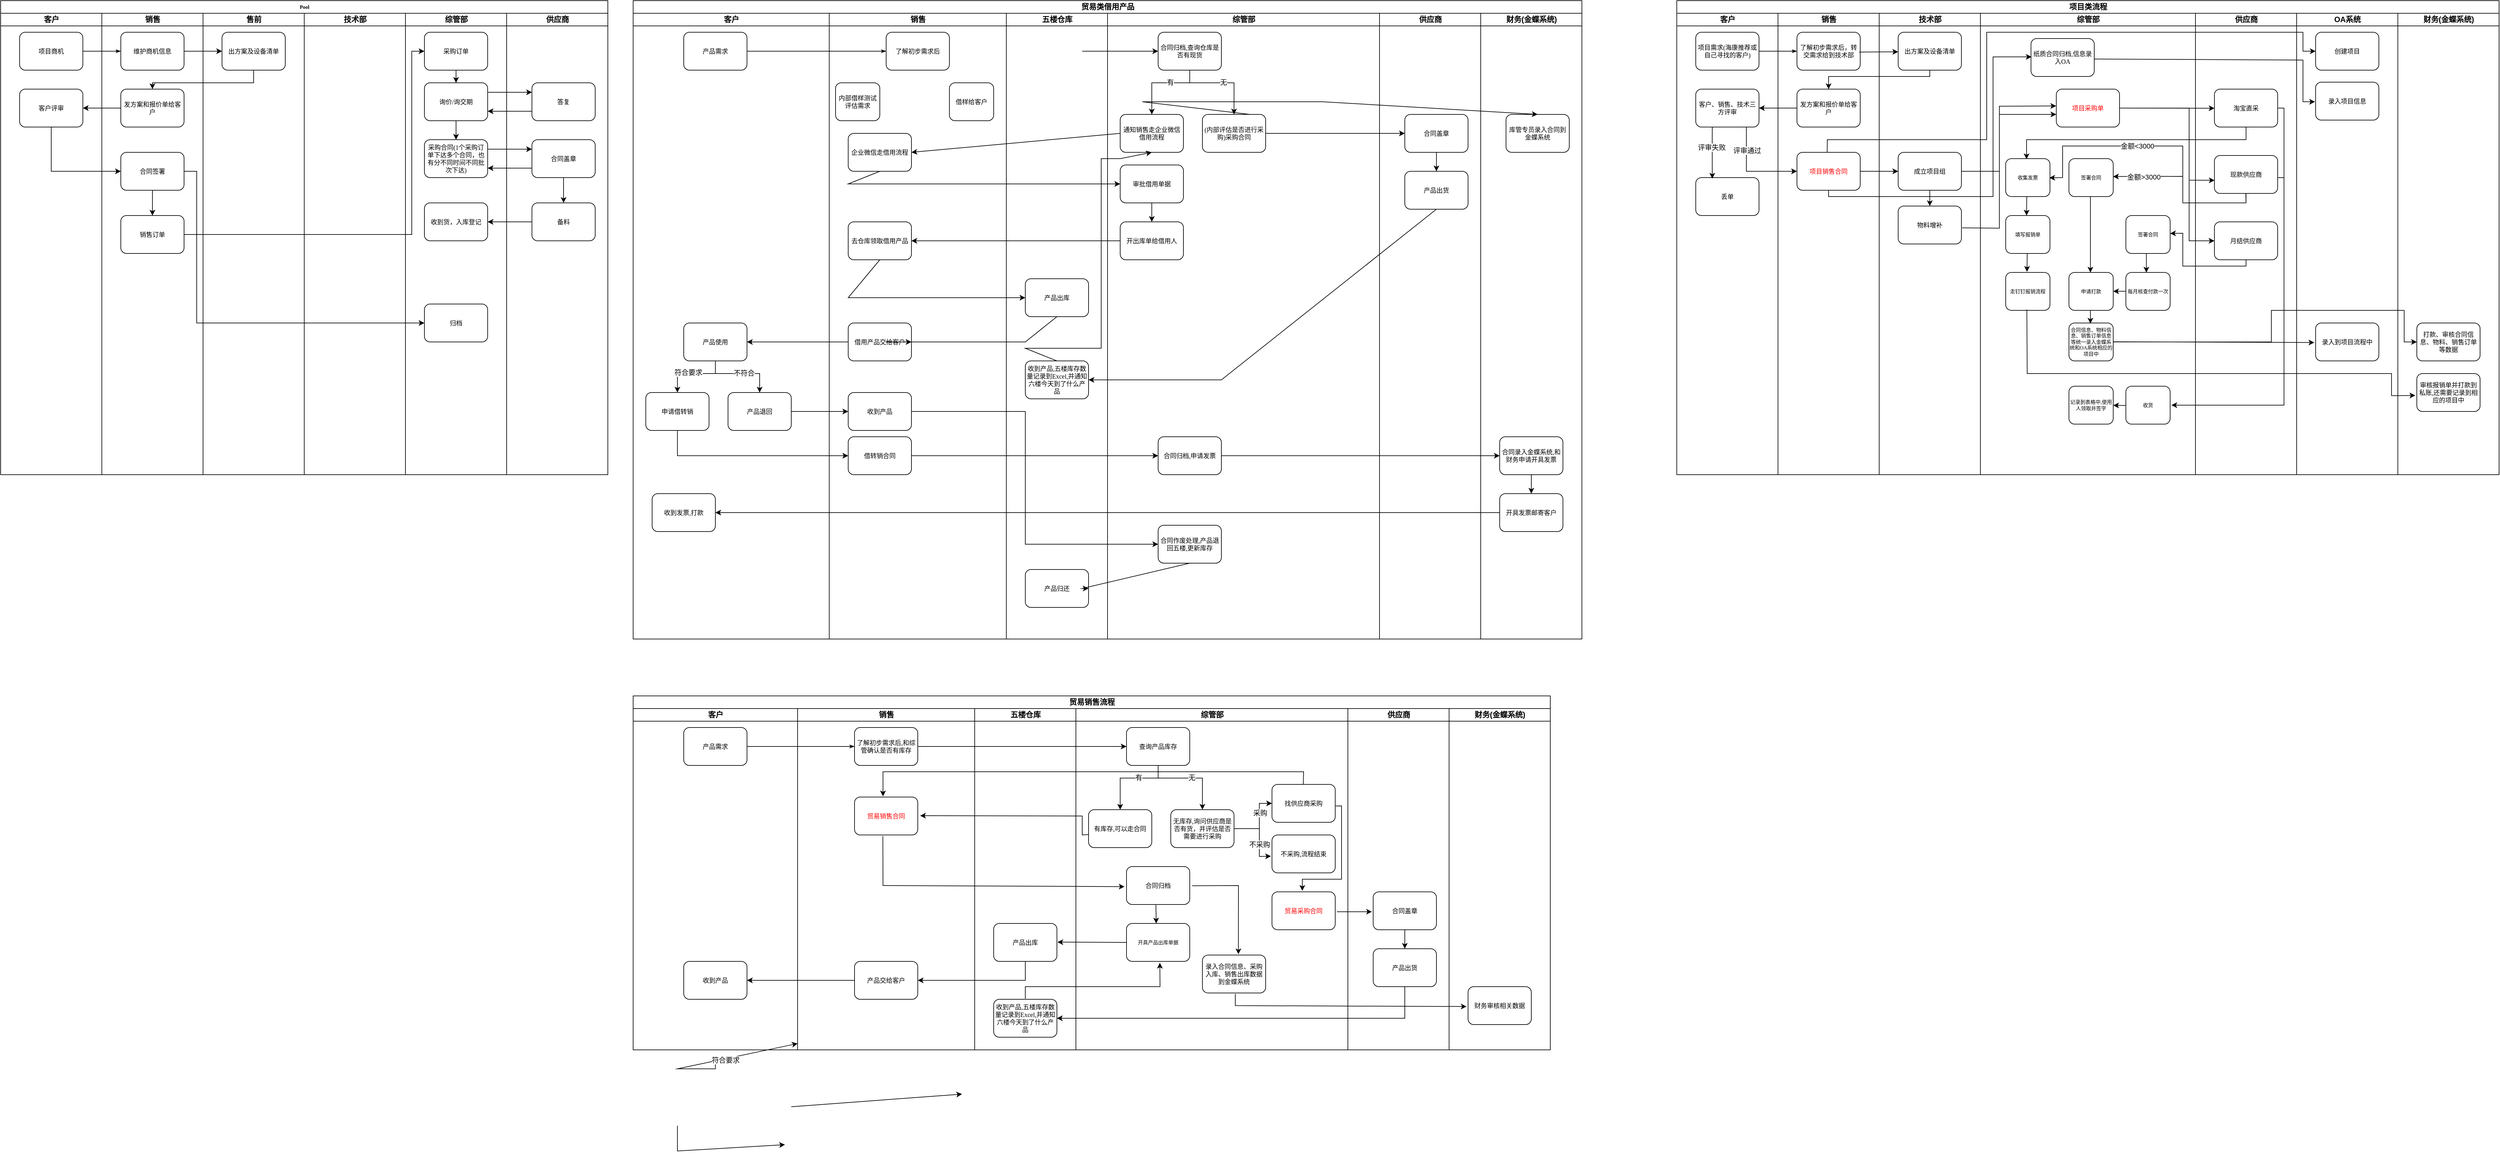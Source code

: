 <mxfile version="24.4.13" type="github">
  <diagram name="Page-1" id="74e2e168-ea6b-b213-b513-2b3c1d86103e">
    <mxGraphModel dx="1434" dy="756" grid="1" gridSize="10" guides="1" tooltips="1" connect="0" arrows="1" fold="1" page="1" pageScale="1" pageWidth="1100" pageHeight="850" background="none" math="0" shadow="0">
      <root>
        <mxCell id="0" />
        <mxCell id="1" parent="0" />
        <mxCell id="77e6c97f196da883-1" value="Pool" style="swimlane;html=1;childLayout=stackLayout;startSize=20;rounded=0;shadow=0;labelBackgroundColor=none;strokeWidth=1;fontFamily=Verdana;fontSize=8;align=center;" parent="1" vertex="1">
          <mxGeometry x="70" y="40" width="960" height="750" as="geometry" />
        </mxCell>
        <mxCell id="77e6c97f196da883-2" value="客户" style="swimlane;html=1;startSize=20;" parent="77e6c97f196da883-1" vertex="1">
          <mxGeometry y="20" width="160" height="730" as="geometry" />
        </mxCell>
        <mxCell id="77e6c97f196da883-8" value="&lt;font style=&quot;font-size: 10px;&quot;&gt;项目商机&lt;/font&gt;" style="rounded=1;whiteSpace=wrap;html=1;shadow=0;labelBackgroundColor=none;strokeWidth=1;fontFamily=Verdana;fontSize=8;align=center;" parent="77e6c97f196da883-2" vertex="1">
          <mxGeometry x="30" y="30" width="100" height="60" as="geometry" />
        </mxCell>
        <mxCell id="paNp3s65QJxi-2R4qI8_-5" value="&lt;font style=&quot;font-size: 10px;&quot;&gt;客户评审&lt;/font&gt;" style="rounded=1;whiteSpace=wrap;html=1;shadow=0;labelBackgroundColor=none;strokeWidth=1;fontFamily=Verdana;fontSize=8;align=center;" parent="77e6c97f196da883-2" vertex="1">
          <mxGeometry x="30" y="120" width="100" height="60" as="geometry" />
        </mxCell>
        <mxCell id="77e6c97f196da883-26" style="edgeStyle=orthogonalEdgeStyle;rounded=1;html=1;labelBackgroundColor=none;startArrow=none;startFill=0;startSize=5;endArrow=classicThin;endFill=1;endSize=5;jettySize=auto;orthogonalLoop=1;strokeWidth=1;fontFamily=Verdana;fontSize=8" parent="77e6c97f196da883-1" source="77e6c97f196da883-8" target="77e6c97f196da883-11" edge="1">
          <mxGeometry relative="1" as="geometry" />
        </mxCell>
        <mxCell id="77e6c97f196da883-33" style="edgeStyle=orthogonalEdgeStyle;rounded=1;html=1;labelBackgroundColor=none;startArrow=none;startFill=0;startSize=5;endArrow=classicThin;endFill=1;endSize=5;jettySize=auto;orthogonalLoop=1;strokeWidth=1;fontFamily=Verdana;fontSize=8" parent="77e6c97f196da883-1" edge="1">
          <mxGeometry relative="1" as="geometry">
            <mxPoint x="510" y="290" as="targetPoint" />
          </mxGeometry>
        </mxCell>
        <mxCell id="77e6c97f196da883-39" style="edgeStyle=orthogonalEdgeStyle;rounded=1;html=1;labelBackgroundColor=none;startArrow=none;startFill=0;startSize=5;endArrow=classicThin;endFill=1;endSize=5;jettySize=auto;orthogonalLoop=1;strokeWidth=1;fontFamily=Verdana;fontSize=8" parent="77e6c97f196da883-1" edge="1">
          <mxGeometry relative="1" as="geometry">
            <mxPoint x="600" y="690" as="sourcePoint" />
          </mxGeometry>
        </mxCell>
        <mxCell id="77e6c97f196da883-40" style="edgeStyle=orthogonalEdgeStyle;rounded=1;html=1;labelBackgroundColor=none;startArrow=none;startFill=0;startSize=5;endArrow=classicThin;endFill=1;endSize=5;jettySize=auto;orthogonalLoop=1;strokeWidth=1;fontFamily=Verdana;fontSize=8" parent="77e6c97f196da883-1" edge="1">
          <mxGeometry relative="1" as="geometry">
            <mxPoint x="770" y="690" as="sourcePoint" />
          </mxGeometry>
        </mxCell>
        <mxCell id="107ba76e4e335f99-1" style="edgeStyle=orthogonalEdgeStyle;rounded=1;html=1;labelBackgroundColor=none;startArrow=none;startFill=0;startSize=5;endArrow=classicThin;endFill=1;endSize=5;jettySize=auto;orthogonalLoop=1;strokeWidth=1;fontFamily=Verdana;fontSize=8" parent="77e6c97f196da883-1" edge="1">
          <mxGeometry relative="1" as="geometry">
            <mxPoint x="610" y="450.0" as="sourcePoint" />
          </mxGeometry>
        </mxCell>
        <mxCell id="107ba76e4e335f99-2" style="edgeStyle=orthogonalEdgeStyle;rounded=1;html=1;labelBackgroundColor=none;startArrow=none;startFill=0;startSize=5;endArrow=classicThin;endFill=1;endSize=5;jettySize=auto;orthogonalLoop=1;strokeWidth=1;fontFamily=Verdana;fontSize=8" parent="77e6c97f196da883-1" edge="1">
          <mxGeometry relative="1" as="geometry">
            <Array as="points">
              <mxPoint x="660" y="610" />
              <mxPoint x="660" y="550" />
              <mxPoint x="400" y="550" />
            </Array>
            <mxPoint x="670" y="610" as="sourcePoint" />
          </mxGeometry>
        </mxCell>
        <mxCell id="107ba76e4e335f99-3" style="edgeStyle=orthogonalEdgeStyle;rounded=1;html=1;labelBackgroundColor=none;startArrow=none;startFill=0;startSize=5;endArrow=classicThin;endFill=1;endSize=5;jettySize=auto;orthogonalLoop=1;strokeColor=#000000;strokeWidth=1;fontFamily=Verdana;fontSize=8;fontColor=#000000;" parent="77e6c97f196da883-1" edge="1">
          <mxGeometry relative="1" as="geometry">
            <mxPoint x="670" y="610" as="sourcePoint" />
          </mxGeometry>
        </mxCell>
        <mxCell id="107ba76e4e335f99-4" style="edgeStyle=orthogonalEdgeStyle;rounded=1;html=1;labelBackgroundColor=none;startArrow=none;startFill=0;startSize=5;endArrow=classicThin;endFill=1;endSize=5;jettySize=auto;orthogonalLoop=1;strokeWidth=1;fontFamily=Verdana;fontSize=8" parent="77e6c97f196da883-1" edge="1">
          <mxGeometry relative="1" as="geometry">
            <Array as="points">
              <mxPoint x="660" y="610" />
              <mxPoint x="660" y="550" />
              <mxPoint x="80" y="550" />
            </Array>
            <mxPoint x="670" y="610" as="sourcePoint" />
          </mxGeometry>
        </mxCell>
        <mxCell id="107ba76e4e335f99-5" style="edgeStyle=orthogonalEdgeStyle;rounded=1;html=1;labelBackgroundColor=none;startArrow=none;startFill=0;startSize=5;endArrow=classicThin;endFill=1;endSize=5;jettySize=auto;orthogonalLoop=1;strokeWidth=1;fontFamily=Verdana;fontSize=8" parent="77e6c97f196da883-1" edge="1">
          <mxGeometry relative="1" as="geometry">
            <Array as="points">
              <mxPoint x="80" y="650" />
              <mxPoint x="490" y="650" />
              <mxPoint x="490" y="610" />
            </Array>
            <mxPoint x="510" y="610" as="targetPoint" />
          </mxGeometry>
        </mxCell>
        <mxCell id="107ba76e4e335f99-6" style="edgeStyle=orthogonalEdgeStyle;rounded=1;html=1;labelBackgroundColor=none;startArrow=none;startFill=0;startSize=5;endArrow=classicThin;endFill=1;endSize=5;jettySize=auto;orthogonalLoop=1;strokeWidth=1;fontFamily=Verdana;fontSize=8" parent="77e6c97f196da883-1" edge="1">
          <mxGeometry relative="1" as="geometry">
            <mxPoint x="510" y="610" as="targetPoint" />
          </mxGeometry>
        </mxCell>
        <mxCell id="77e6c97f196da883-3" value="销售" style="swimlane;html=1;startSize=20;" parent="77e6c97f196da883-1" vertex="1">
          <mxGeometry x="160" y="20" width="160" height="730" as="geometry" />
        </mxCell>
        <mxCell id="77e6c97f196da883-11" value="&lt;font style=&quot;font-size: 10px;&quot;&gt;维护商机信息&lt;/font&gt;" style="rounded=1;whiteSpace=wrap;html=1;shadow=0;labelBackgroundColor=none;strokeWidth=1;fontFamily=Verdana;fontSize=8;align=center;" parent="77e6c97f196da883-3" vertex="1">
          <mxGeometry x="30" y="30" width="100" height="60" as="geometry" />
        </mxCell>
        <mxCell id="paNp3s65QJxi-2R4qI8_-2" value="&lt;font style=&quot;font-size: 10px;&quot;&gt;发方案和报价单给客户&lt;/font&gt;" style="rounded=1;whiteSpace=wrap;html=1;shadow=0;labelBackgroundColor=none;strokeWidth=1;fontFamily=Verdana;fontSize=8;align=center;" parent="77e6c97f196da883-3" vertex="1">
          <mxGeometry x="30" y="120" width="100" height="60" as="geometry" />
        </mxCell>
        <mxCell id="paNp3s65QJxi-2R4qI8_-7" value="&lt;span style=&quot;font-size: 10px;&quot;&gt;合同签署&lt;/span&gt;" style="rounded=1;whiteSpace=wrap;html=1;shadow=0;labelBackgroundColor=none;strokeWidth=1;fontFamily=Verdana;fontSize=8;align=center;" parent="77e6c97f196da883-3" vertex="1">
          <mxGeometry x="30" y="220" width="100" height="60" as="geometry" />
        </mxCell>
        <mxCell id="paNp3s65QJxi-2R4qI8_-9" value="&lt;span style=&quot;font-size: 10px;&quot;&gt;销售订单&lt;/span&gt;" style="rounded=1;whiteSpace=wrap;html=1;shadow=0;labelBackgroundColor=none;strokeWidth=1;fontFamily=Verdana;fontSize=8;align=center;" parent="77e6c97f196da883-3" vertex="1">
          <mxGeometry x="30" y="320" width="100" height="60" as="geometry" />
        </mxCell>
        <mxCell id="paNp3s65QJxi-2R4qI8_-10" value="" style="endArrow=classic;html=1;rounded=0;exitX=0.5;exitY=1;exitDx=0;exitDy=0;entryX=0.5;entryY=0;entryDx=0;entryDy=0;" parent="77e6c97f196da883-3" source="paNp3s65QJxi-2R4qI8_-7" target="paNp3s65QJxi-2R4qI8_-9" edge="1">
          <mxGeometry width="50" height="50" relative="1" as="geometry">
            <mxPoint x="190" y="290" as="sourcePoint" />
            <mxPoint x="240" y="240" as="targetPoint" />
          </mxGeometry>
        </mxCell>
        <mxCell id="77e6c97f196da883-4" value="售前" style="swimlane;html=1;startSize=20;" parent="77e6c97f196da883-1" vertex="1">
          <mxGeometry x="320" y="20" width="160" height="730" as="geometry" />
        </mxCell>
        <mxCell id="77e6c97f196da883-29" style="edgeStyle=orthogonalEdgeStyle;rounded=1;html=1;labelBackgroundColor=none;startArrow=none;startFill=0;startSize=5;endArrow=classicThin;endFill=1;endSize=5;jettySize=auto;orthogonalLoop=1;strokeWidth=1;fontFamily=Verdana;fontSize=8" parent="77e6c97f196da883-4" edge="1">
          <mxGeometry relative="1" as="geometry">
            <mxPoint x="80" y="240" as="targetPoint" />
          </mxGeometry>
        </mxCell>
        <mxCell id="paNp3s65QJxi-2R4qI8_-1" value="&lt;font style=&quot;font-size: 10px;&quot;&gt;出方案及设备清单&lt;/font&gt;" style="rounded=1;whiteSpace=wrap;html=1;shadow=0;labelBackgroundColor=none;strokeWidth=1;fontFamily=Verdana;fontSize=8;align=center;" parent="77e6c97f196da883-4" vertex="1">
          <mxGeometry x="30" y="30" width="100" height="60" as="geometry" />
        </mxCell>
        <mxCell id="77e6c97f196da883-5" value="技术部" style="swimlane;html=1;startSize=20;" parent="77e6c97f196da883-1" vertex="1">
          <mxGeometry x="480" y="20" width="160" height="730" as="geometry" />
        </mxCell>
        <mxCell id="77e6c97f196da883-35" style="edgeStyle=orthogonalEdgeStyle;rounded=1;html=1;labelBackgroundColor=none;startArrow=none;startFill=0;startSize=5;endArrow=classicThin;endFill=1;endSize=5;jettySize=auto;orthogonalLoop=1;strokeWidth=1;fontFamily=Verdana;fontSize=8" parent="77e6c97f196da883-5" edge="1">
          <mxGeometry relative="1" as="geometry">
            <mxPoint x="80" y="400.0" as="targetPoint" />
          </mxGeometry>
        </mxCell>
        <mxCell id="77e6c97f196da883-6" value="综管部" style="swimlane;html=1;startSize=20;" parent="77e6c97f196da883-1" vertex="1">
          <mxGeometry x="640" y="20" width="160" height="730" as="geometry" />
        </mxCell>
        <mxCell id="77e6c97f196da883-37" style="edgeStyle=orthogonalEdgeStyle;rounded=1;html=1;labelBackgroundColor=none;startArrow=none;startFill=0;startSize=5;endArrow=classicThin;endFill=1;endSize=5;jettySize=auto;orthogonalLoop=1;strokeWidth=1;fontFamily=Verdana;fontSize=8" parent="77e6c97f196da883-6" edge="1">
          <mxGeometry relative="1" as="geometry">
            <mxPoint x="80" y="460.0" as="sourcePoint" />
          </mxGeometry>
        </mxCell>
        <mxCell id="77e6c97f196da883-38" style="edgeStyle=orthogonalEdgeStyle;rounded=1;html=1;labelBackgroundColor=none;startArrow=none;startFill=0;startSize=5;endArrow=classicThin;endFill=1;endSize=5;jettySize=auto;orthogonalLoop=1;strokeWidth=1;fontFamily=Verdana;fontSize=8" parent="77e6c97f196da883-6" edge="1">
          <mxGeometry relative="1" as="geometry">
            <mxPoint x="80" y="540" as="sourcePoint" />
          </mxGeometry>
        </mxCell>
        <mxCell id="paNp3s65QJxi-2R4qI8_-11" value="&lt;span style=&quot;font-size: 10px;&quot;&gt;归档&lt;/span&gt;" style="rounded=1;whiteSpace=wrap;html=1;shadow=0;labelBackgroundColor=none;strokeWidth=1;fontFamily=Verdana;fontSize=8;align=center;" parent="77e6c97f196da883-6" vertex="1">
          <mxGeometry x="30" y="460" width="100" height="60" as="geometry" />
        </mxCell>
        <mxCell id="paNp3s65QJxi-2R4qI8_-13" value="&lt;font style=&quot;font-size: 10px;&quot;&gt;采购订单&lt;/font&gt;" style="rounded=1;whiteSpace=wrap;html=1;shadow=0;labelBackgroundColor=none;strokeWidth=1;fontFamily=Verdana;fontSize=8;align=center;" parent="77e6c97f196da883-6" vertex="1">
          <mxGeometry x="30" y="30" width="100" height="60" as="geometry" />
        </mxCell>
        <mxCell id="paNp3s65QJxi-2R4qI8_-15" value="&lt;font style=&quot;font-size: 10px;&quot;&gt;询价/询交期&lt;/font&gt;" style="rounded=1;whiteSpace=wrap;html=1;shadow=0;labelBackgroundColor=none;strokeWidth=1;fontFamily=Verdana;fontSize=8;align=center;" parent="77e6c97f196da883-6" vertex="1">
          <mxGeometry x="30" y="110" width="100" height="60" as="geometry" />
        </mxCell>
        <mxCell id="paNp3s65QJxi-2R4qI8_-17" value="" style="endArrow=classic;html=1;rounded=0;exitX=0.5;exitY=1;exitDx=0;exitDy=0;" parent="77e6c97f196da883-6" source="paNp3s65QJxi-2R4qI8_-13" target="paNp3s65QJxi-2R4qI8_-15" edge="1">
          <mxGeometry width="50" height="50" relative="1" as="geometry">
            <mxPoint x="90" y="260" as="sourcePoint" />
            <mxPoint x="140" y="210" as="targetPoint" />
          </mxGeometry>
        </mxCell>
        <mxCell id="paNp3s65QJxi-2R4qI8_-20" value="&lt;font style=&quot;font-size: 10px;&quot;&gt;采购合同(1个采购订单下达多个合同，也有分不同时间不同批次下达)&lt;/font&gt;" style="rounded=1;whiteSpace=wrap;html=1;shadow=0;labelBackgroundColor=none;strokeWidth=1;fontFamily=Verdana;fontSize=8;align=center;" parent="77e6c97f196da883-6" vertex="1">
          <mxGeometry x="30" y="200" width="100" height="60" as="geometry" />
        </mxCell>
        <mxCell id="paNp3s65QJxi-2R4qI8_-21" value="" style="endArrow=classic;html=1;rounded=0;exitX=0.5;exitY=1;exitDx=0;exitDy=0;" parent="77e6c97f196da883-6" source="paNp3s65QJxi-2R4qI8_-15" target="paNp3s65QJxi-2R4qI8_-20" edge="1">
          <mxGeometry width="50" height="50" relative="1" as="geometry">
            <mxPoint x="200" y="250" as="sourcePoint" />
            <mxPoint x="250" y="200" as="targetPoint" />
          </mxGeometry>
        </mxCell>
        <mxCell id="paNp3s65QJxi-2R4qI8_-25" value="&lt;font style=&quot;font-size: 10px;&quot;&gt;收到货，入库登记&lt;/font&gt;" style="rounded=1;whiteSpace=wrap;html=1;shadow=0;labelBackgroundColor=none;strokeWidth=1;fontFamily=Verdana;fontSize=8;align=center;" parent="77e6c97f196da883-6" vertex="1">
          <mxGeometry x="30" y="300" width="100" height="60" as="geometry" />
        </mxCell>
        <mxCell id="77e6c97f196da883-7" value="供应商" style="swimlane;html=1;startSize=20;" parent="77e6c97f196da883-1" vertex="1">
          <mxGeometry x="800" y="20" width="160" height="730" as="geometry" />
        </mxCell>
        <mxCell id="paNp3s65QJxi-2R4qI8_-16" value="&lt;font style=&quot;font-size: 10px;&quot;&gt;答复&lt;/font&gt;" style="rounded=1;whiteSpace=wrap;html=1;shadow=0;labelBackgroundColor=none;strokeWidth=1;fontFamily=Verdana;fontSize=8;align=center;" parent="77e6c97f196da883-7" vertex="1">
          <mxGeometry x="40" y="110" width="100" height="60" as="geometry" />
        </mxCell>
        <mxCell id="paNp3s65QJxi-2R4qI8_-22" value="&lt;font style=&quot;font-size: 10px;&quot;&gt;合同盖章&lt;/font&gt;" style="rounded=1;whiteSpace=wrap;html=1;shadow=0;labelBackgroundColor=none;strokeWidth=1;fontFamily=Verdana;fontSize=8;align=center;" parent="77e6c97f196da883-7" vertex="1">
          <mxGeometry x="40" y="200" width="100" height="60" as="geometry" />
        </mxCell>
        <mxCell id="paNp3s65QJxi-2R4qI8_-26" value="&lt;font style=&quot;font-size: 10px;&quot;&gt;备料&lt;/font&gt;" style="rounded=1;whiteSpace=wrap;html=1;shadow=0;labelBackgroundColor=none;strokeWidth=1;fontFamily=Verdana;fontSize=8;align=center;" parent="77e6c97f196da883-7" vertex="1">
          <mxGeometry x="40" y="300" width="100" height="60" as="geometry" />
        </mxCell>
        <mxCell id="paNp3s65QJxi-2R4qI8_-27" value="" style="endArrow=classic;html=1;rounded=0;exitX=0.5;exitY=1;exitDx=0;exitDy=0;entryX=0.5;entryY=0;entryDx=0;entryDy=0;" parent="77e6c97f196da883-7" source="paNp3s65QJxi-2R4qI8_-22" target="paNp3s65QJxi-2R4qI8_-26" edge="1">
          <mxGeometry width="50" height="50" relative="1" as="geometry">
            <mxPoint x="220" y="310" as="sourcePoint" />
            <mxPoint x="270" y="260" as="targetPoint" />
          </mxGeometry>
        </mxCell>
        <mxCell id="paNp3s65QJxi-2R4qI8_-3" value="" style="endArrow=classic;html=1;rounded=0;exitX=1;exitY=0.5;exitDx=0;exitDy=0;" parent="77e6c97f196da883-1" source="77e6c97f196da883-11" target="paNp3s65QJxi-2R4qI8_-1" edge="1">
          <mxGeometry width="50" height="50" relative="1" as="geometry">
            <mxPoint x="380" y="170" as="sourcePoint" />
            <mxPoint x="430" y="120" as="targetPoint" />
          </mxGeometry>
        </mxCell>
        <mxCell id="paNp3s65QJxi-2R4qI8_-4" value="" style="endArrow=classic;html=1;rounded=0;exitX=0.5;exitY=1;exitDx=0;exitDy=0;entryX=0.5;entryY=0;entryDx=0;entryDy=0;" parent="77e6c97f196da883-1" source="paNp3s65QJxi-2R4qI8_-1" target="paNp3s65QJxi-2R4qI8_-2" edge="1">
          <mxGeometry width="50" height="50" relative="1" as="geometry">
            <mxPoint x="410" y="190" as="sourcePoint" />
            <mxPoint x="460" y="140" as="targetPoint" />
            <Array as="points">
              <mxPoint x="400" y="130" />
              <mxPoint x="240" y="130" />
            </Array>
          </mxGeometry>
        </mxCell>
        <mxCell id="paNp3s65QJxi-2R4qI8_-6" value="" style="endArrow=classic;html=1;rounded=0;exitX=0;exitY=0.5;exitDx=0;exitDy=0;entryX=1;entryY=0.5;entryDx=0;entryDy=0;" parent="77e6c97f196da883-1" source="paNp3s65QJxi-2R4qI8_-2" target="paNp3s65QJxi-2R4qI8_-5" edge="1">
          <mxGeometry width="50" height="50" relative="1" as="geometry">
            <mxPoint x="210" y="260" as="sourcePoint" />
            <mxPoint x="260" y="210" as="targetPoint" />
          </mxGeometry>
        </mxCell>
        <mxCell id="paNp3s65QJxi-2R4qI8_-8" value="" style="endArrow=classic;html=1;rounded=0;exitX=0.5;exitY=1;exitDx=0;exitDy=0;entryX=0;entryY=0.5;entryDx=0;entryDy=0;" parent="77e6c97f196da883-1" source="paNp3s65QJxi-2R4qI8_-5" target="paNp3s65QJxi-2R4qI8_-7" edge="1">
          <mxGeometry width="50" height="50" relative="1" as="geometry">
            <mxPoint x="130" y="280" as="sourcePoint" />
            <mxPoint x="180" y="230" as="targetPoint" />
            <Array as="points">
              <mxPoint x="80" y="270" />
            </Array>
          </mxGeometry>
        </mxCell>
        <mxCell id="paNp3s65QJxi-2R4qI8_-12" value="" style="endArrow=classic;html=1;rounded=0;exitX=1;exitY=0.5;exitDx=0;exitDy=0;" parent="77e6c97f196da883-1" source="paNp3s65QJxi-2R4qI8_-7" target="paNp3s65QJxi-2R4qI8_-11" edge="1">
          <mxGeometry width="50" height="50" relative="1" as="geometry">
            <mxPoint x="420" y="310" as="sourcePoint" />
            <mxPoint x="470" y="260" as="targetPoint" />
            <Array as="points">
              <mxPoint x="310" y="270" />
              <mxPoint x="310" y="510" />
            </Array>
          </mxGeometry>
        </mxCell>
        <mxCell id="paNp3s65QJxi-2R4qI8_-14" value="" style="endArrow=classic;html=1;rounded=0;exitX=1;exitY=0.5;exitDx=0;exitDy=0;entryX=0;entryY=0.5;entryDx=0;entryDy=0;" parent="77e6c97f196da883-1" source="paNp3s65QJxi-2R4qI8_-9" target="paNp3s65QJxi-2R4qI8_-13" edge="1">
          <mxGeometry width="50" height="50" relative="1" as="geometry">
            <mxPoint x="430" y="360" as="sourcePoint" />
            <mxPoint x="480" y="310" as="targetPoint" />
            <Array as="points">
              <mxPoint x="650" y="370" />
              <mxPoint x="650" y="80" />
            </Array>
          </mxGeometry>
        </mxCell>
        <mxCell id="paNp3s65QJxi-2R4qI8_-18" value="" style="endArrow=classic;html=1;rounded=0;exitX=1;exitY=0.25;exitDx=0;exitDy=0;entryX=0;entryY=0.25;entryDx=0;entryDy=0;" parent="77e6c97f196da883-1" source="paNp3s65QJxi-2R4qI8_-15" target="paNp3s65QJxi-2R4qI8_-16" edge="1">
          <mxGeometry width="50" height="50" relative="1" as="geometry">
            <mxPoint x="720" y="270" as="sourcePoint" />
            <mxPoint x="770" y="220" as="targetPoint" />
          </mxGeometry>
        </mxCell>
        <mxCell id="paNp3s65QJxi-2R4qI8_-19" value="" style="endArrow=classic;html=1;rounded=0;exitX=0;exitY=0.75;exitDx=0;exitDy=0;entryX=1;entryY=0.75;entryDx=0;entryDy=0;" parent="77e6c97f196da883-1" source="paNp3s65QJxi-2R4qI8_-16" target="paNp3s65QJxi-2R4qI8_-15" edge="1">
          <mxGeometry width="50" height="50" relative="1" as="geometry">
            <mxPoint x="740" y="280" as="sourcePoint" />
            <mxPoint x="790" y="230" as="targetPoint" />
          </mxGeometry>
        </mxCell>
        <mxCell id="paNp3s65QJxi-2R4qI8_-23" value="" style="endArrow=classic;html=1;rounded=0;exitX=1;exitY=0.25;exitDx=0;exitDy=0;entryX=0;entryY=0.25;entryDx=0;entryDy=0;" parent="77e6c97f196da883-1" source="paNp3s65QJxi-2R4qI8_-20" target="paNp3s65QJxi-2R4qI8_-22" edge="1">
          <mxGeometry width="50" height="50" relative="1" as="geometry">
            <mxPoint x="850" y="320" as="sourcePoint" />
            <mxPoint x="900" y="270" as="targetPoint" />
          </mxGeometry>
        </mxCell>
        <mxCell id="paNp3s65QJxi-2R4qI8_-24" value="" style="endArrow=classic;html=1;rounded=0;exitX=0;exitY=0.75;exitDx=0;exitDy=0;entryX=1;entryY=0.75;entryDx=0;entryDy=0;" parent="77e6c97f196da883-1" source="paNp3s65QJxi-2R4qI8_-22" target="paNp3s65QJxi-2R4qI8_-20" edge="1">
          <mxGeometry width="50" height="50" relative="1" as="geometry">
            <mxPoint x="880" y="370" as="sourcePoint" />
            <mxPoint x="930" y="320" as="targetPoint" />
          </mxGeometry>
        </mxCell>
        <mxCell id="paNp3s65QJxi-2R4qI8_-28" value="" style="endArrow=classic;html=1;rounded=0;exitX=0;exitY=0.5;exitDx=0;exitDy=0;entryX=1;entryY=0.5;entryDx=0;entryDy=0;" parent="77e6c97f196da883-1" source="paNp3s65QJxi-2R4qI8_-26" target="paNp3s65QJxi-2R4qI8_-25" edge="1">
          <mxGeometry width="50" height="50" relative="1" as="geometry">
            <mxPoint x="1000" y="370" as="sourcePoint" />
            <mxPoint x="1050" y="320" as="targetPoint" />
          </mxGeometry>
        </mxCell>
        <mxCell id="vxcRVFSZB4g3Uvg9QgDw-1" value="&lt;font style=&quot;font-size: 12px;&quot;&gt;贸易类借用产品&lt;/font&gt;" style="swimlane;html=1;childLayout=stackLayout;startSize=20;rounded=0;shadow=0;labelBackgroundColor=none;strokeWidth=1;fontFamily=Verdana;fontSize=8;align=center;" parent="1" vertex="1">
          <mxGeometry x="1070" y="40" width="1500" height="1010" as="geometry" />
        </mxCell>
        <mxCell id="vxcRVFSZB4g3Uvg9QgDw-2" value="客户" style="swimlane;html=1;startSize=20;" parent="vxcRVFSZB4g3Uvg9QgDw-1" vertex="1">
          <mxGeometry y="20" width="310" height="990" as="geometry" />
        </mxCell>
        <mxCell id="vxcRVFSZB4g3Uvg9QgDw-3" value="&lt;span style=&quot;font-size: 10px;&quot;&gt;产品需求&lt;/span&gt;" style="rounded=1;whiteSpace=wrap;html=1;shadow=0;labelBackgroundColor=none;strokeWidth=1;fontFamily=Verdana;fontSize=8;align=center;" parent="vxcRVFSZB4g3Uvg9QgDw-2" vertex="1">
          <mxGeometry x="80" y="30" width="100" height="60" as="geometry" />
        </mxCell>
        <mxCell id="vxcRVFSZB4g3Uvg9QgDw-186" value="&lt;span style=&quot;font-size: 10px;&quot;&gt;产品使用&lt;/span&gt;" style="rounded=1;whiteSpace=wrap;html=1;shadow=0;labelBackgroundColor=none;strokeWidth=1;fontFamily=Verdana;fontSize=8;align=center;" parent="vxcRVFSZB4g3Uvg9QgDw-2" vertex="1">
          <mxGeometry x="80" y="490" width="100" height="60" as="geometry" />
        </mxCell>
        <mxCell id="vxcRVFSZB4g3Uvg9QgDw-196" value="&lt;span style=&quot;font-size: 10px;&quot;&gt;申请借转销&lt;/span&gt;" style="rounded=1;whiteSpace=wrap;html=1;shadow=0;labelBackgroundColor=none;strokeWidth=1;fontFamily=Verdana;fontSize=8;align=center;" parent="vxcRVFSZB4g3Uvg9QgDw-2" vertex="1">
          <mxGeometry x="20" y="600" width="100" height="60" as="geometry" />
        </mxCell>
        <mxCell id="vxcRVFSZB4g3Uvg9QgDw-197" value="&lt;span style=&quot;font-size: 10px;&quot;&gt;产品退回&lt;/span&gt;" style="rounded=1;whiteSpace=wrap;html=1;shadow=0;labelBackgroundColor=none;strokeWidth=1;fontFamily=Verdana;fontSize=8;align=center;" parent="vxcRVFSZB4g3Uvg9QgDw-2" vertex="1">
          <mxGeometry x="150" y="600" width="100" height="60" as="geometry" />
        </mxCell>
        <mxCell id="vxcRVFSZB4g3Uvg9QgDw-198" value="" style="endArrow=classic;html=1;rounded=0;exitX=0.5;exitY=1;exitDx=0;exitDy=0;entryX=0.5;entryY=0;entryDx=0;entryDy=0;" parent="vxcRVFSZB4g3Uvg9QgDw-2" source="vxcRVFSZB4g3Uvg9QgDw-186" target="vxcRVFSZB4g3Uvg9QgDw-196" edge="1">
          <mxGeometry width="50" height="50" relative="1" as="geometry">
            <mxPoint x="210" y="580" as="sourcePoint" />
            <mxPoint x="260" y="530" as="targetPoint" />
            <Array as="points">
              <mxPoint x="130" y="570" />
              <mxPoint x="70" y="570" />
            </Array>
          </mxGeometry>
        </mxCell>
        <mxCell id="vxcRVFSZB4g3Uvg9QgDw-200" value="符合要求" style="edgeLabel;html=1;align=center;verticalAlign=middle;resizable=0;points=[];" parent="vxcRVFSZB4g3Uvg9QgDw-198" vertex="1" connectable="0">
          <mxGeometry x="0.142" y="-2" relative="1" as="geometry">
            <mxPoint as="offset" />
          </mxGeometry>
        </mxCell>
        <mxCell id="vxcRVFSZB4g3Uvg9QgDw-199" value="" style="endArrow=classic;html=1;rounded=0;entryX=0.5;entryY=0;entryDx=0;entryDy=0;" parent="vxcRVFSZB4g3Uvg9QgDw-2" target="vxcRVFSZB4g3Uvg9QgDw-197" edge="1">
          <mxGeometry width="50" height="50" relative="1" as="geometry">
            <mxPoint x="130" y="550" as="sourcePoint" />
            <mxPoint x="260" y="530" as="targetPoint" />
            <Array as="points">
              <mxPoint x="130" y="570" />
              <mxPoint x="200" y="570" />
            </Array>
          </mxGeometry>
        </mxCell>
        <mxCell id="vxcRVFSZB4g3Uvg9QgDw-201" value="不符合" style="edgeLabel;html=1;align=center;verticalAlign=middle;resizable=0;points=[];" parent="vxcRVFSZB4g3Uvg9QgDw-199" vertex="1" connectable="0">
          <mxGeometry x="0.087" y="1" relative="1" as="geometry">
            <mxPoint as="offset" />
          </mxGeometry>
        </mxCell>
        <mxCell id="vxcRVFSZB4g3Uvg9QgDw-211" value="&lt;span style=&quot;font-size: 10px;&quot;&gt;收到发票,打款&lt;/span&gt;" style="rounded=1;whiteSpace=wrap;html=1;shadow=0;labelBackgroundColor=none;strokeWidth=1;fontFamily=Verdana;fontSize=8;align=center;" parent="vxcRVFSZB4g3Uvg9QgDw-2" vertex="1">
          <mxGeometry x="30" y="760" width="100" height="60" as="geometry" />
        </mxCell>
        <mxCell id="vxcRVFSZB4g3Uvg9QgDw-5" style="edgeStyle=orthogonalEdgeStyle;rounded=1;html=1;labelBackgroundColor=none;startArrow=none;startFill=0;startSize=5;endArrow=classicThin;endFill=1;endSize=5;jettySize=auto;orthogonalLoop=1;strokeWidth=1;fontFamily=Verdana;fontSize=8" parent="vxcRVFSZB4g3Uvg9QgDw-1" source="vxcRVFSZB4g3Uvg9QgDw-3" target="vxcRVFSZB4g3Uvg9QgDw-16" edge="1">
          <mxGeometry relative="1" as="geometry" />
        </mxCell>
        <mxCell id="vxcRVFSZB4g3Uvg9QgDw-6" style="edgeStyle=orthogonalEdgeStyle;rounded=1;html=1;labelBackgroundColor=none;startArrow=none;startFill=0;startSize=5;endArrow=classicThin;endFill=1;endSize=5;jettySize=auto;orthogonalLoop=1;strokeWidth=1;fontFamily=Verdana;fontSize=8" parent="vxcRVFSZB4g3Uvg9QgDw-1" edge="1">
          <mxGeometry relative="1" as="geometry">
            <mxPoint x="510" y="290" as="targetPoint" />
          </mxGeometry>
        </mxCell>
        <mxCell id="vxcRVFSZB4g3Uvg9QgDw-7" style="edgeStyle=orthogonalEdgeStyle;rounded=1;html=1;labelBackgroundColor=none;startArrow=none;startFill=0;startSize=5;endArrow=classicThin;endFill=1;endSize=5;jettySize=auto;orthogonalLoop=1;strokeWidth=1;fontFamily=Verdana;fontSize=8" parent="vxcRVFSZB4g3Uvg9QgDw-1" edge="1">
          <mxGeometry relative="1" as="geometry">
            <mxPoint x="600" y="690" as="sourcePoint" />
          </mxGeometry>
        </mxCell>
        <mxCell id="vxcRVFSZB4g3Uvg9QgDw-8" style="edgeStyle=orthogonalEdgeStyle;rounded=1;html=1;labelBackgroundColor=none;startArrow=none;startFill=0;startSize=5;endArrow=classicThin;endFill=1;endSize=5;jettySize=auto;orthogonalLoop=1;strokeWidth=1;fontFamily=Verdana;fontSize=8" parent="vxcRVFSZB4g3Uvg9QgDw-1" edge="1">
          <mxGeometry relative="1" as="geometry">
            <mxPoint x="770" y="690" as="sourcePoint" />
          </mxGeometry>
        </mxCell>
        <mxCell id="vxcRVFSZB4g3Uvg9QgDw-9" style="edgeStyle=orthogonalEdgeStyle;rounded=1;html=1;labelBackgroundColor=none;startArrow=none;startFill=0;startSize=5;endArrow=classicThin;endFill=1;endSize=5;jettySize=auto;orthogonalLoop=1;strokeWidth=1;fontFamily=Verdana;fontSize=8" parent="vxcRVFSZB4g3Uvg9QgDw-1" edge="1">
          <mxGeometry relative="1" as="geometry">
            <mxPoint x="610" y="450.0" as="sourcePoint" />
          </mxGeometry>
        </mxCell>
        <mxCell id="vxcRVFSZB4g3Uvg9QgDw-10" style="edgeStyle=orthogonalEdgeStyle;rounded=1;html=1;labelBackgroundColor=none;startArrow=none;startFill=0;startSize=5;endArrow=classicThin;endFill=1;endSize=5;jettySize=auto;orthogonalLoop=1;strokeWidth=1;fontFamily=Verdana;fontSize=8" parent="vxcRVFSZB4g3Uvg9QgDw-1" edge="1">
          <mxGeometry relative="1" as="geometry">
            <Array as="points">
              <mxPoint x="660" y="610" />
              <mxPoint x="660" y="550" />
              <mxPoint x="400" y="550" />
            </Array>
            <mxPoint x="670" y="610" as="sourcePoint" />
          </mxGeometry>
        </mxCell>
        <mxCell id="vxcRVFSZB4g3Uvg9QgDw-11" style="edgeStyle=orthogonalEdgeStyle;rounded=1;html=1;labelBackgroundColor=none;startArrow=none;startFill=0;startSize=5;endArrow=classicThin;endFill=1;endSize=5;jettySize=auto;orthogonalLoop=1;strokeColor=#000000;strokeWidth=1;fontFamily=Verdana;fontSize=8;fontColor=#000000;" parent="vxcRVFSZB4g3Uvg9QgDw-1" edge="1">
          <mxGeometry relative="1" as="geometry">
            <mxPoint x="670" y="610" as="sourcePoint" />
          </mxGeometry>
        </mxCell>
        <mxCell id="vxcRVFSZB4g3Uvg9QgDw-12" style="edgeStyle=orthogonalEdgeStyle;rounded=1;html=1;labelBackgroundColor=none;startArrow=none;startFill=0;startSize=5;endArrow=classicThin;endFill=1;endSize=5;jettySize=auto;orthogonalLoop=1;strokeWidth=1;fontFamily=Verdana;fontSize=8" parent="vxcRVFSZB4g3Uvg9QgDw-1" edge="1">
          <mxGeometry relative="1" as="geometry">
            <Array as="points">
              <mxPoint x="660" y="610" />
              <mxPoint x="660" y="550" />
              <mxPoint x="80" y="550" />
            </Array>
            <mxPoint x="670" y="610" as="sourcePoint" />
          </mxGeometry>
        </mxCell>
        <mxCell id="vxcRVFSZB4g3Uvg9QgDw-13" style="edgeStyle=orthogonalEdgeStyle;rounded=1;html=1;labelBackgroundColor=none;startArrow=none;startFill=0;startSize=5;endArrow=classicThin;endFill=1;endSize=5;jettySize=auto;orthogonalLoop=1;strokeWidth=1;fontFamily=Verdana;fontSize=8" parent="vxcRVFSZB4g3Uvg9QgDw-1" edge="1">
          <mxGeometry relative="1" as="geometry">
            <Array as="points">
              <mxPoint x="80" y="650" />
              <mxPoint x="490" y="650" />
              <mxPoint x="490" y="610" />
            </Array>
            <mxPoint x="510" y="610" as="targetPoint" />
          </mxGeometry>
        </mxCell>
        <mxCell id="vxcRVFSZB4g3Uvg9QgDw-14" style="edgeStyle=orthogonalEdgeStyle;rounded=1;html=1;labelBackgroundColor=none;startArrow=none;startFill=0;startSize=5;endArrow=classicThin;endFill=1;endSize=5;jettySize=auto;orthogonalLoop=1;strokeWidth=1;fontFamily=Verdana;fontSize=8" parent="vxcRVFSZB4g3Uvg9QgDw-1" edge="1">
          <mxGeometry relative="1" as="geometry">
            <mxPoint x="510" y="610" as="targetPoint" />
          </mxGeometry>
        </mxCell>
        <mxCell id="vxcRVFSZB4g3Uvg9QgDw-15" value="销售" style="swimlane;html=1;startSize=20;" parent="vxcRVFSZB4g3Uvg9QgDw-1" vertex="1">
          <mxGeometry x="310" y="20" width="280" height="990" as="geometry" />
        </mxCell>
        <mxCell id="vxcRVFSZB4g3Uvg9QgDw-16" value="&lt;font style=&quot;font-size: 10px;&quot;&gt;了解初步需求后&lt;/font&gt;" style="rounded=1;whiteSpace=wrap;html=1;shadow=0;labelBackgroundColor=none;strokeWidth=1;fontFamily=Verdana;fontSize=8;align=center;" parent="vxcRVFSZB4g3Uvg9QgDw-15" vertex="1">
          <mxGeometry x="90" y="30" width="100" height="60" as="geometry" />
        </mxCell>
        <mxCell id="vxcRVFSZB4g3Uvg9QgDw-174" value="&lt;font style=&quot;font-size: 10px;&quot;&gt;企业微信走借用流程&lt;/font&gt;" style="rounded=1;whiteSpace=wrap;html=1;shadow=0;labelBackgroundColor=none;strokeWidth=1;fontFamily=Verdana;fontSize=8;align=center;" parent="vxcRVFSZB4g3Uvg9QgDw-15" vertex="1">
          <mxGeometry x="30" y="190" width="100" height="60" as="geometry" />
        </mxCell>
        <mxCell id="vxcRVFSZB4g3Uvg9QgDw-180" value="&lt;font style=&quot;font-size: 10px;&quot;&gt;去仓库领取借用产品&lt;/font&gt;" style="rounded=1;whiteSpace=wrap;html=1;shadow=0;labelBackgroundColor=none;strokeWidth=1;fontFamily=Verdana;fontSize=8;align=center;" parent="vxcRVFSZB4g3Uvg9QgDw-15" vertex="1">
          <mxGeometry x="30" y="330" width="100" height="60" as="geometry" />
        </mxCell>
        <mxCell id="vxcRVFSZB4g3Uvg9QgDw-184" value="&lt;span style=&quot;font-size: 10px;&quot;&gt;借用产品交给客户&lt;/span&gt;" style="rounded=1;whiteSpace=wrap;html=1;shadow=0;labelBackgroundColor=none;strokeWidth=1;fontFamily=Verdana;fontSize=8;align=center;" parent="vxcRVFSZB4g3Uvg9QgDw-15" vertex="1">
          <mxGeometry x="30" y="490" width="100" height="60" as="geometry" />
        </mxCell>
        <mxCell id="vxcRVFSZB4g3Uvg9QgDw-202" value="&lt;span style=&quot;font-size: 10px;&quot;&gt;借转销合同&lt;/span&gt;" style="rounded=1;whiteSpace=wrap;html=1;shadow=0;labelBackgroundColor=none;strokeWidth=1;fontFamily=Verdana;fontSize=8;align=center;" parent="vxcRVFSZB4g3Uvg9QgDw-15" vertex="1">
          <mxGeometry x="30" y="670" width="100" height="60" as="geometry" />
        </mxCell>
        <mxCell id="vxcRVFSZB4g3Uvg9QgDw-213" value="&lt;span style=&quot;font-size: 10px;&quot;&gt;收到产品&lt;/span&gt;" style="rounded=1;whiteSpace=wrap;html=1;shadow=0;labelBackgroundColor=none;strokeWidth=1;fontFamily=Verdana;fontSize=8;align=center;" parent="vxcRVFSZB4g3Uvg9QgDw-15" vertex="1">
          <mxGeometry x="30" y="600" width="100" height="60" as="geometry" />
        </mxCell>
        <mxCell id="K4tDZlivtOkDNDaxb_lv-36" value="&lt;font style=&quot;font-size: 10px;&quot;&gt;内部借样测试评估需求&lt;/font&gt;" style="rounded=1;whiteSpace=wrap;html=1;shadow=0;labelBackgroundColor=none;strokeWidth=1;fontFamily=Verdana;fontSize=8;align=center;" parent="vxcRVFSZB4g3Uvg9QgDw-15" vertex="1">
          <mxGeometry x="10" y="110" width="70" height="60" as="geometry" />
        </mxCell>
        <mxCell id="K4tDZlivtOkDNDaxb_lv-37" value="&lt;span style=&quot;font-size: 10px;&quot;&gt;借样给客户&lt;/span&gt;" style="rounded=1;whiteSpace=wrap;html=1;shadow=0;labelBackgroundColor=none;strokeWidth=1;fontFamily=Verdana;fontSize=8;align=center;" parent="vxcRVFSZB4g3Uvg9QgDw-15" vertex="1">
          <mxGeometry x="190" y="110" width="70" height="60" as="geometry" />
        </mxCell>
        <mxCell id="vxcRVFSZB4g3Uvg9QgDw-21" value="五楼仓库" style="swimlane;html=1;startSize=20;" parent="vxcRVFSZB4g3Uvg9QgDw-1" vertex="1">
          <mxGeometry x="590" y="20" width="160" height="990" as="geometry" />
        </mxCell>
        <mxCell id="vxcRVFSZB4g3Uvg9QgDw-22" style="edgeStyle=orthogonalEdgeStyle;rounded=1;html=1;labelBackgroundColor=none;startArrow=none;startFill=0;startSize=5;endArrow=classicThin;endFill=1;endSize=5;jettySize=auto;orthogonalLoop=1;strokeWidth=1;fontFamily=Verdana;fontSize=8" parent="vxcRVFSZB4g3Uvg9QgDw-21" edge="1">
          <mxGeometry relative="1" as="geometry">
            <mxPoint x="80" y="240" as="targetPoint" />
          </mxGeometry>
        </mxCell>
        <mxCell id="vxcRVFSZB4g3Uvg9QgDw-182" value="&lt;font style=&quot;font-size: 10px;&quot;&gt;产品出库&lt;/font&gt;" style="rounded=1;whiteSpace=wrap;html=1;shadow=0;labelBackgroundColor=none;strokeWidth=1;fontFamily=Verdana;fontSize=8;align=center;" parent="vxcRVFSZB4g3Uvg9QgDw-21" vertex="1">
          <mxGeometry x="30" y="420" width="100" height="60" as="geometry" />
        </mxCell>
        <mxCell id="vxcRVFSZB4g3Uvg9QgDw-193" value="&lt;font style=&quot;font-size: 10px;&quot;&gt;收到产品,五楼库存数量记录到Excel,并通知六楼今天到了什么产品&lt;/font&gt;" style="rounded=1;whiteSpace=wrap;html=1;shadow=0;labelBackgroundColor=none;strokeWidth=1;fontFamily=Verdana;fontSize=8;align=center;" parent="vxcRVFSZB4g3Uvg9QgDw-21" vertex="1">
          <mxGeometry x="30" y="550" width="100" height="60" as="geometry" />
        </mxCell>
        <mxCell id="vxcRVFSZB4g3Uvg9QgDw-217" value="&lt;span style=&quot;font-size: 10px;&quot;&gt;产品归还&lt;/span&gt;" style="rounded=1;whiteSpace=wrap;html=1;shadow=0;labelBackgroundColor=none;strokeWidth=1;fontFamily=Verdana;fontSize=8;align=center;" parent="vxcRVFSZB4g3Uvg9QgDw-21" vertex="1">
          <mxGeometry x="30" y="880" width="100" height="60" as="geometry" />
        </mxCell>
        <mxCell id="vxcRVFSZB4g3Uvg9QgDw-26" value="综管部" style="swimlane;html=1;startSize=20;" parent="vxcRVFSZB4g3Uvg9QgDw-1" vertex="1">
          <mxGeometry x="750" y="20" width="430" height="990" as="geometry" />
        </mxCell>
        <mxCell id="vxcRVFSZB4g3Uvg9QgDw-27" style="edgeStyle=orthogonalEdgeStyle;rounded=1;html=1;labelBackgroundColor=none;startArrow=none;startFill=0;startSize=5;endArrow=classicThin;endFill=1;endSize=5;jettySize=auto;orthogonalLoop=1;strokeWidth=1;fontFamily=Verdana;fontSize=8" parent="vxcRVFSZB4g3Uvg9QgDw-26" edge="1">
          <mxGeometry relative="1" as="geometry">
            <mxPoint x="80" y="460.0" as="sourcePoint" />
          </mxGeometry>
        </mxCell>
        <mxCell id="vxcRVFSZB4g3Uvg9QgDw-28" style="edgeStyle=orthogonalEdgeStyle;rounded=1;html=1;labelBackgroundColor=none;startArrow=none;startFill=0;startSize=5;endArrow=classicThin;endFill=1;endSize=5;jettySize=auto;orthogonalLoop=1;strokeWidth=1;fontFamily=Verdana;fontSize=8" parent="vxcRVFSZB4g3Uvg9QgDw-26" edge="1">
          <mxGeometry relative="1" as="geometry">
            <mxPoint x="80" y="540" as="sourcePoint" />
          </mxGeometry>
        </mxCell>
        <mxCell id="vxcRVFSZB4g3Uvg9QgDw-167" value="&lt;font style=&quot;font-size: 10px;&quot;&gt;合同归档,查询仓库是否有现货&lt;/font&gt;" style="rounded=1;whiteSpace=wrap;html=1;shadow=0;labelBackgroundColor=none;strokeWidth=1;fontFamily=Verdana;fontSize=8;align=center;" parent="vxcRVFSZB4g3Uvg9QgDw-26" vertex="1">
          <mxGeometry x="80" y="30" width="100" height="60" as="geometry" />
        </mxCell>
        <mxCell id="vxcRVFSZB4g3Uvg9QgDw-168" value="&lt;font style=&quot;font-size: 10px;&quot;&gt;通知销售走企业微信借用流程&lt;/font&gt;" style="rounded=1;whiteSpace=wrap;html=1;shadow=0;labelBackgroundColor=none;strokeWidth=1;fontFamily=Verdana;fontSize=8;align=center;" parent="vxcRVFSZB4g3Uvg9QgDw-26" vertex="1">
          <mxGeometry x="20" y="160" width="100" height="60" as="geometry" />
        </mxCell>
        <mxCell id="vxcRVFSZB4g3Uvg9QgDw-169" value="&lt;span style=&quot;font-size: 10px;&quot;&gt;(内部评估是否进行采购)采购合同&lt;/span&gt;" style="rounded=1;whiteSpace=wrap;html=1;shadow=0;labelBackgroundColor=none;strokeWidth=1;fontFamily=Verdana;fontSize=8;align=center;" parent="vxcRVFSZB4g3Uvg9QgDw-26" vertex="1">
          <mxGeometry x="150" y="160" width="100" height="60" as="geometry" />
        </mxCell>
        <mxCell id="vxcRVFSZB4g3Uvg9QgDw-170" value="" style="endArrow=classic;html=1;rounded=0;exitX=0.5;exitY=1;exitDx=0;exitDy=0;entryX=0.5;entryY=0;entryDx=0;entryDy=0;" parent="vxcRVFSZB4g3Uvg9QgDw-26" source="vxcRVFSZB4g3Uvg9QgDw-167" target="vxcRVFSZB4g3Uvg9QgDw-168" edge="1">
          <mxGeometry width="50" height="50" relative="1" as="geometry">
            <mxPoint x="160" y="140" as="sourcePoint" />
            <mxPoint x="210" y="90" as="targetPoint" />
            <Array as="points">
              <mxPoint x="130" y="110" />
              <mxPoint x="70" y="110" />
            </Array>
          </mxGeometry>
        </mxCell>
        <mxCell id="vxcRVFSZB4g3Uvg9QgDw-171" value="有" style="edgeLabel;html=1;align=center;verticalAlign=middle;resizable=0;points=[];" parent="vxcRVFSZB4g3Uvg9QgDw-170" vertex="1" connectable="0">
          <mxGeometry x="-0.218" y="-1" relative="1" as="geometry">
            <mxPoint as="offset" />
          </mxGeometry>
        </mxCell>
        <mxCell id="vxcRVFSZB4g3Uvg9QgDw-172" value="" style="endArrow=classic;html=1;rounded=0;exitX=0.5;exitY=1;exitDx=0;exitDy=0;entryX=0.5;entryY=0;entryDx=0;entryDy=0;" parent="vxcRVFSZB4g3Uvg9QgDw-26" source="vxcRVFSZB4g3Uvg9QgDw-167" target="vxcRVFSZB4g3Uvg9QgDw-169" edge="1">
          <mxGeometry width="50" height="50" relative="1" as="geometry">
            <mxPoint x="180" y="140" as="sourcePoint" />
            <mxPoint x="230" y="90" as="targetPoint" />
            <Array as="points">
              <mxPoint x="130" y="110" />
              <mxPoint x="200" y="110" />
            </Array>
          </mxGeometry>
        </mxCell>
        <mxCell id="vxcRVFSZB4g3Uvg9QgDw-173" value="无" style="edgeLabel;html=1;align=center;verticalAlign=middle;resizable=0;points=[];" parent="vxcRVFSZB4g3Uvg9QgDw-172" vertex="1" connectable="0">
          <mxGeometry x="0.046" y="1" relative="1" as="geometry">
            <mxPoint as="offset" />
          </mxGeometry>
        </mxCell>
        <mxCell id="vxcRVFSZB4g3Uvg9QgDw-177" value="&lt;font style=&quot;font-size: 10px;&quot;&gt;审批借用单据&lt;/font&gt;" style="rounded=1;whiteSpace=wrap;html=1;shadow=0;labelBackgroundColor=none;strokeWidth=1;fontFamily=Verdana;fontSize=8;align=center;" parent="vxcRVFSZB4g3Uvg9QgDw-26" vertex="1">
          <mxGeometry x="20" y="240" width="100" height="60" as="geometry" />
        </mxCell>
        <mxCell id="vxcRVFSZB4g3Uvg9QgDw-178" value="&lt;font style=&quot;font-size: 10px;&quot;&gt;开出库单给借用人&lt;/font&gt;" style="rounded=1;whiteSpace=wrap;html=1;shadow=0;labelBackgroundColor=none;strokeWidth=1;fontFamily=Verdana;fontSize=8;align=center;" parent="vxcRVFSZB4g3Uvg9QgDw-26" vertex="1">
          <mxGeometry x="20" y="330" width="100" height="60" as="geometry" />
        </mxCell>
        <mxCell id="vxcRVFSZB4g3Uvg9QgDw-179" value="" style="endArrow=classic;html=1;rounded=0;exitX=0.5;exitY=1;exitDx=0;exitDy=0;" parent="vxcRVFSZB4g3Uvg9QgDw-26" source="vxcRVFSZB4g3Uvg9QgDw-177" target="vxcRVFSZB4g3Uvg9QgDw-178" edge="1">
          <mxGeometry width="50" height="50" relative="1" as="geometry">
            <mxPoint x="200" y="290" as="sourcePoint" />
            <mxPoint x="250" y="240" as="targetPoint" />
          </mxGeometry>
        </mxCell>
        <mxCell id="vxcRVFSZB4g3Uvg9QgDw-204" value="&lt;span style=&quot;font-size: 10px;&quot;&gt;合同&lt;/span&gt;&lt;span style=&quot;font-size: 10px;&quot;&gt;归档&lt;/span&gt;&lt;span style=&quot;font-size: 10px;&quot;&gt;,申请发票&lt;/span&gt;" style="rounded=1;whiteSpace=wrap;html=1;shadow=0;labelBackgroundColor=none;strokeWidth=1;fontFamily=Verdana;fontSize=8;align=center;" parent="vxcRVFSZB4g3Uvg9QgDw-26" vertex="1">
          <mxGeometry x="80" y="670" width="100" height="60" as="geometry" />
        </mxCell>
        <mxCell id="vxcRVFSZB4g3Uvg9QgDw-215" value="&lt;span style=&quot;font-size: 10px;&quot;&gt;合同作废处理,产品退回五楼,更新库存&lt;/span&gt;" style="rounded=1;whiteSpace=wrap;html=1;shadow=0;labelBackgroundColor=none;strokeWidth=1;fontFamily=Verdana;fontSize=8;align=center;" parent="vxcRVFSZB4g3Uvg9QgDw-26" vertex="1">
          <mxGeometry x="80" y="810" width="100" height="60" as="geometry" />
        </mxCell>
        <mxCell id="vxcRVFSZB4g3Uvg9QgDw-36" value="供应商" style="swimlane;html=1;startSize=20;" parent="vxcRVFSZB4g3Uvg9QgDw-1" vertex="1">
          <mxGeometry x="1180" y="20" width="160" height="990" as="geometry" />
        </mxCell>
        <mxCell id="vxcRVFSZB4g3Uvg9QgDw-82" value="&lt;font style=&quot;font-size: 10px;&quot;&gt;合同盖章&lt;/font&gt;" style="rounded=1;whiteSpace=wrap;html=1;shadow=0;labelBackgroundColor=none;strokeWidth=1;fontFamily=Verdana;fontSize=8;align=center;" parent="vxcRVFSZB4g3Uvg9QgDw-36" vertex="1">
          <mxGeometry x="40" y="160" width="100" height="60" as="geometry" />
        </mxCell>
        <mxCell id="vxcRVFSZB4g3Uvg9QgDw-190" value="&lt;font style=&quot;font-size: 10px;&quot;&gt;产品出货&lt;/font&gt;" style="rounded=1;whiteSpace=wrap;html=1;shadow=0;labelBackgroundColor=none;strokeWidth=1;fontFamily=Verdana;fontSize=8;align=center;" parent="vxcRVFSZB4g3Uvg9QgDw-36" vertex="1">
          <mxGeometry x="40" y="250" width="100" height="60" as="geometry" />
        </mxCell>
        <mxCell id="vxcRVFSZB4g3Uvg9QgDw-191" value="" style="endArrow=classic;html=1;rounded=0;exitX=0.5;exitY=1;exitDx=0;exitDy=0;entryX=0.5;entryY=0;entryDx=0;entryDy=0;" parent="vxcRVFSZB4g3Uvg9QgDw-36" source="vxcRVFSZB4g3Uvg9QgDw-82" target="vxcRVFSZB4g3Uvg9QgDw-190" edge="1">
          <mxGeometry width="50" height="50" relative="1" as="geometry">
            <mxPoint x="210" y="300" as="sourcePoint" />
            <mxPoint x="260" y="250" as="targetPoint" />
          </mxGeometry>
        </mxCell>
        <mxCell id="vxcRVFSZB4g3Uvg9QgDw-41" value="" style="endArrow=classic;html=1;rounded=0;entryX=0;entryY=0.5;entryDx=0;entryDy=0;" parent="vxcRVFSZB4g3Uvg9QgDw-1" target="vxcRVFSZB4g3Uvg9QgDw-167" edge="1">
          <mxGeometry width="50" height="50" relative="1" as="geometry">
            <mxPoint x="710" y="80" as="sourcePoint" />
            <mxPoint x="510" y="80" as="targetPoint" />
          </mxGeometry>
        </mxCell>
        <mxCell id="vxcRVFSZB4g3Uvg9QgDw-55" value="财务(金蝶系统)" style="swimlane;html=1;startSize=20;" parent="vxcRVFSZB4g3Uvg9QgDw-1" vertex="1">
          <mxGeometry x="1340" y="20" width="160" height="990" as="geometry" />
        </mxCell>
        <mxCell id="vxcRVFSZB4g3Uvg9QgDw-189" value="&lt;span style=&quot;font-size: 10px;&quot;&gt;库管专员录入合同到金蝶系统&lt;/span&gt;" style="rounded=1;whiteSpace=wrap;html=1;shadow=0;labelBackgroundColor=none;strokeWidth=1;fontFamily=Verdana;fontSize=8;align=center;" parent="vxcRVFSZB4g3Uvg9QgDw-55" vertex="1">
          <mxGeometry x="40" y="160" width="100" height="60" as="geometry" />
        </mxCell>
        <mxCell id="vxcRVFSZB4g3Uvg9QgDw-207" value="&lt;span style=&quot;font-size: 10px;&quot;&gt;合同录入金蝶系统,和财务申请开具发票&lt;/span&gt;" style="rounded=1;whiteSpace=wrap;html=1;shadow=0;labelBackgroundColor=none;strokeWidth=1;fontFamily=Verdana;fontSize=8;align=center;" parent="vxcRVFSZB4g3Uvg9QgDw-55" vertex="1">
          <mxGeometry x="30" y="670" width="100" height="60" as="geometry" />
        </mxCell>
        <mxCell id="vxcRVFSZB4g3Uvg9QgDw-209" value="&lt;span style=&quot;font-size: 10px;&quot;&gt;开具发票邮寄客户&lt;/span&gt;" style="rounded=1;whiteSpace=wrap;html=1;shadow=0;labelBackgroundColor=none;strokeWidth=1;fontFamily=Verdana;fontSize=8;align=center;" parent="vxcRVFSZB4g3Uvg9QgDw-55" vertex="1">
          <mxGeometry x="30" y="760" width="100" height="60" as="geometry" />
        </mxCell>
        <mxCell id="vxcRVFSZB4g3Uvg9QgDw-210" value="" style="endArrow=classic;html=1;rounded=0;exitX=0.5;exitY=1;exitDx=0;exitDy=0;entryX=0.5;entryY=0;entryDx=0;entryDy=0;" parent="vxcRVFSZB4g3Uvg9QgDw-55" source="vxcRVFSZB4g3Uvg9QgDw-207" target="vxcRVFSZB4g3Uvg9QgDw-209" edge="1">
          <mxGeometry width="50" height="50" relative="1" as="geometry">
            <mxPoint x="190" y="740" as="sourcePoint" />
            <mxPoint x="240" y="690" as="targetPoint" />
          </mxGeometry>
        </mxCell>
        <mxCell id="vxcRVFSZB4g3Uvg9QgDw-175" value="" style="endArrow=classic;html=1;rounded=0;exitX=0;exitY=0.5;exitDx=0;exitDy=0;entryX=1;entryY=0.5;entryDx=0;entryDy=0;" parent="vxcRVFSZB4g3Uvg9QgDw-1" source="vxcRVFSZB4g3Uvg9QgDw-168" target="vxcRVFSZB4g3Uvg9QgDw-174" edge="1">
          <mxGeometry width="50" height="50" relative="1" as="geometry">
            <mxPoint x="570" y="220" as="sourcePoint" />
            <mxPoint x="620" y="170" as="targetPoint" />
          </mxGeometry>
        </mxCell>
        <mxCell id="vxcRVFSZB4g3Uvg9QgDw-176" value="" style="endArrow=classic;html=1;rounded=0;exitX=0.5;exitY=1;exitDx=0;exitDy=0;entryX=0;entryY=0.5;entryDx=0;entryDy=0;" parent="vxcRVFSZB4g3Uvg9QgDw-1" source="vxcRVFSZB4g3Uvg9QgDw-174" target="vxcRVFSZB4g3Uvg9QgDw-177" edge="1">
          <mxGeometry width="50" height="50" relative="1" as="geometry">
            <mxPoint x="410" y="310" as="sourcePoint" />
            <mxPoint x="460" y="260" as="targetPoint" />
            <Array as="points">
              <mxPoint x="340" y="290" />
            </Array>
          </mxGeometry>
        </mxCell>
        <mxCell id="vxcRVFSZB4g3Uvg9QgDw-181" value="" style="endArrow=classic;html=1;rounded=0;exitX=0;exitY=0.5;exitDx=0;exitDy=0;entryX=1;entryY=0.5;entryDx=0;entryDy=0;" parent="vxcRVFSZB4g3Uvg9QgDw-1" source="vxcRVFSZB4g3Uvg9QgDw-178" target="vxcRVFSZB4g3Uvg9QgDw-180" edge="1">
          <mxGeometry width="50" height="50" relative="1" as="geometry">
            <mxPoint x="530" y="400" as="sourcePoint" />
            <mxPoint x="580" y="350" as="targetPoint" />
          </mxGeometry>
        </mxCell>
        <mxCell id="vxcRVFSZB4g3Uvg9QgDw-183" value="" style="endArrow=classic;html=1;rounded=0;exitX=0.5;exitY=1;exitDx=0;exitDy=0;entryX=0;entryY=0.5;entryDx=0;entryDy=0;" parent="vxcRVFSZB4g3Uvg9QgDw-1" source="vxcRVFSZB4g3Uvg9QgDw-180" target="vxcRVFSZB4g3Uvg9QgDw-182" edge="1">
          <mxGeometry width="50" height="50" relative="1" as="geometry">
            <mxPoint x="270" y="480" as="sourcePoint" />
            <mxPoint x="320" y="430" as="targetPoint" />
            <Array as="points">
              <mxPoint x="340" y="470" />
            </Array>
          </mxGeometry>
        </mxCell>
        <mxCell id="vxcRVFSZB4g3Uvg9QgDw-185" value="" style="endArrow=classic;html=1;rounded=0;exitX=0.5;exitY=1;exitDx=0;exitDy=0;entryX=1;entryY=0.5;entryDx=0;entryDy=0;" parent="vxcRVFSZB4g3Uvg9QgDw-1" source="vxcRVFSZB4g3Uvg9QgDw-182" target="vxcRVFSZB4g3Uvg9QgDw-184" edge="1">
          <mxGeometry width="50" height="50" relative="1" as="geometry">
            <mxPoint x="410" y="560" as="sourcePoint" />
            <mxPoint x="460" y="510" as="targetPoint" />
            <Array as="points">
              <mxPoint x="620" y="540" />
              <mxPoint x="400" y="540" />
            </Array>
          </mxGeometry>
        </mxCell>
        <mxCell id="vxcRVFSZB4g3Uvg9QgDw-187" value="" style="endArrow=classic;html=1;rounded=0;exitX=0;exitY=0.5;exitDx=0;exitDy=0;" parent="vxcRVFSZB4g3Uvg9QgDw-1" source="vxcRVFSZB4g3Uvg9QgDw-184" target="vxcRVFSZB4g3Uvg9QgDw-186" edge="1">
          <mxGeometry width="50" height="50" relative="1" as="geometry">
            <mxPoint x="220" y="640" as="sourcePoint" />
            <mxPoint x="270" y="590" as="targetPoint" />
          </mxGeometry>
        </mxCell>
        <mxCell id="vxcRVFSZB4g3Uvg9QgDw-188" value="" style="endArrow=classic;html=1;rounded=0;exitX=1;exitY=0.5;exitDx=0;exitDy=0;entryX=0;entryY=0.5;entryDx=0;entryDy=0;" parent="vxcRVFSZB4g3Uvg9QgDw-1" source="vxcRVFSZB4g3Uvg9QgDw-169" target="vxcRVFSZB4g3Uvg9QgDw-82" edge="1">
          <mxGeometry width="50" height="50" relative="1" as="geometry">
            <mxPoint x="790" y="310" as="sourcePoint" />
            <mxPoint x="840" y="260" as="targetPoint" />
          </mxGeometry>
        </mxCell>
        <mxCell id="vxcRVFSZB4g3Uvg9QgDw-192" value="" style="endArrow=classic;html=1;rounded=0;exitX=0.75;exitY=0;exitDx=0;exitDy=0;entryX=0.5;entryY=0;entryDx=0;entryDy=0;" parent="vxcRVFSZB4g3Uvg9QgDw-1" source="vxcRVFSZB4g3Uvg9QgDw-169" target="vxcRVFSZB4g3Uvg9QgDw-189" edge="1">
          <mxGeometry width="50" height="50" relative="1" as="geometry">
            <mxPoint x="800" y="140" as="sourcePoint" />
            <mxPoint x="850" y="90" as="targetPoint" />
            <Array as="points">
              <mxPoint x="805" y="160" />
              <mxPoint x="990" y="160" />
              <mxPoint x="1090" y="160" />
            </Array>
          </mxGeometry>
        </mxCell>
        <mxCell id="vxcRVFSZB4g3Uvg9QgDw-194" value="" style="endArrow=classic;html=1;rounded=0;exitX=0.5;exitY=1;exitDx=0;exitDy=0;entryX=1;entryY=0.5;entryDx=0;entryDy=0;" parent="vxcRVFSZB4g3Uvg9QgDw-1" source="vxcRVFSZB4g3Uvg9QgDw-190" target="vxcRVFSZB4g3Uvg9QgDw-193" edge="1">
          <mxGeometry width="50" height="50" relative="1" as="geometry">
            <mxPoint x="840" y="410" as="sourcePoint" />
            <mxPoint x="890" y="360" as="targetPoint" />
            <Array as="points">
              <mxPoint x="930" y="600" />
            </Array>
          </mxGeometry>
        </mxCell>
        <mxCell id="vxcRVFSZB4g3Uvg9QgDw-195" value="" style="endArrow=classic;html=1;rounded=0;exitX=0.5;exitY=0;exitDx=0;exitDy=0;entryX=0.5;entryY=1;entryDx=0;entryDy=0;" parent="vxcRVFSZB4g3Uvg9QgDw-1" source="vxcRVFSZB4g3Uvg9QgDw-193" target="vxcRVFSZB4g3Uvg9QgDw-168" edge="1">
          <mxGeometry width="50" height="50" relative="1" as="geometry">
            <mxPoint x="600" y="520" as="sourcePoint" />
            <mxPoint x="650" y="470" as="targetPoint" />
            <Array as="points">
              <mxPoint x="620" y="550" />
              <mxPoint x="740" y="550" />
              <mxPoint x="740" y="400" />
              <mxPoint x="740" y="250" />
              <mxPoint x="770" y="250" />
            </Array>
          </mxGeometry>
        </mxCell>
        <mxCell id="vxcRVFSZB4g3Uvg9QgDw-203" value="" style="endArrow=classic;html=1;rounded=0;exitX=0.5;exitY=1;exitDx=0;exitDy=0;entryX=0;entryY=0.5;entryDx=0;entryDy=0;" parent="vxcRVFSZB4g3Uvg9QgDw-1" source="vxcRVFSZB4g3Uvg9QgDw-196" target="vxcRVFSZB4g3Uvg9QgDw-202" edge="1">
          <mxGeometry width="50" height="50" relative="1" as="geometry">
            <mxPoint x="190" y="760" as="sourcePoint" />
            <mxPoint x="240" y="710" as="targetPoint" />
            <Array as="points">
              <mxPoint x="70" y="720" />
            </Array>
          </mxGeometry>
        </mxCell>
        <mxCell id="vxcRVFSZB4g3Uvg9QgDw-205" value="" style="endArrow=classic;html=1;rounded=0;exitX=1;exitY=0.5;exitDx=0;exitDy=0;entryX=0;entryY=0.5;entryDx=0;entryDy=0;" parent="vxcRVFSZB4g3Uvg9QgDw-1" source="vxcRVFSZB4g3Uvg9QgDw-202" target="vxcRVFSZB4g3Uvg9QgDw-204" edge="1">
          <mxGeometry width="50" height="50" relative="1" as="geometry">
            <mxPoint x="530" y="720" as="sourcePoint" />
            <mxPoint x="580" y="670" as="targetPoint" />
          </mxGeometry>
        </mxCell>
        <mxCell id="vxcRVFSZB4g3Uvg9QgDw-206" value="" style="endArrow=classic;html=1;rounded=0;exitX=1;exitY=0.5;exitDx=0;exitDy=0;entryX=0;entryY=0.5;entryDx=0;entryDy=0;" parent="vxcRVFSZB4g3Uvg9QgDw-1" source="vxcRVFSZB4g3Uvg9QgDw-204" target="vxcRVFSZB4g3Uvg9QgDw-207" edge="1">
          <mxGeometry width="50" height="50" relative="1" as="geometry">
            <mxPoint x="920" y="740" as="sourcePoint" />
            <mxPoint x="970" y="690" as="targetPoint" />
          </mxGeometry>
        </mxCell>
        <mxCell id="vxcRVFSZB4g3Uvg9QgDw-212" value="" style="endArrow=classic;html=1;rounded=0;exitX=0;exitY=0.5;exitDx=0;exitDy=0;entryX=1;entryY=0.5;entryDx=0;entryDy=0;" parent="vxcRVFSZB4g3Uvg9QgDw-1" source="vxcRVFSZB4g3Uvg9QgDw-209" target="vxcRVFSZB4g3Uvg9QgDw-211" edge="1">
          <mxGeometry width="50" height="50" relative="1" as="geometry">
            <mxPoint x="890" y="810" as="sourcePoint" />
            <mxPoint x="940" y="760" as="targetPoint" />
          </mxGeometry>
        </mxCell>
        <mxCell id="vxcRVFSZB4g3Uvg9QgDw-214" value="" style="endArrow=classic;html=1;rounded=0;exitX=1;exitY=0.5;exitDx=0;exitDy=0;entryX=0;entryY=0.5;entryDx=0;entryDy=0;" parent="vxcRVFSZB4g3Uvg9QgDw-1" source="vxcRVFSZB4g3Uvg9QgDw-197" target="vxcRVFSZB4g3Uvg9QgDw-213" edge="1">
          <mxGeometry width="50" height="50" relative="1" as="geometry">
            <mxPoint x="470" y="680" as="sourcePoint" />
            <mxPoint x="520" y="630" as="targetPoint" />
          </mxGeometry>
        </mxCell>
        <mxCell id="vxcRVFSZB4g3Uvg9QgDw-216" value="" style="endArrow=classic;html=1;rounded=0;exitX=1;exitY=0.5;exitDx=0;exitDy=0;entryX=0;entryY=0.5;entryDx=0;entryDy=0;" parent="vxcRVFSZB4g3Uvg9QgDw-1" source="vxcRVFSZB4g3Uvg9QgDw-213" target="vxcRVFSZB4g3Uvg9QgDw-215" edge="1">
          <mxGeometry width="50" height="50" relative="1" as="geometry">
            <mxPoint x="510" y="680" as="sourcePoint" />
            <mxPoint x="560" y="630" as="targetPoint" />
            <Array as="points">
              <mxPoint x="620" y="650" />
              <mxPoint x="620" y="860" />
            </Array>
          </mxGeometry>
        </mxCell>
        <mxCell id="vxcRVFSZB4g3Uvg9QgDw-218" value="" style="endArrow=classic;html=1;rounded=0;exitX=0.5;exitY=1;exitDx=0;exitDy=0;entryX=1;entryY=0.5;entryDx=0;entryDy=0;" parent="vxcRVFSZB4g3Uvg9QgDw-1" source="vxcRVFSZB4g3Uvg9QgDw-215" target="vxcRVFSZB4g3Uvg9QgDw-217" edge="1">
          <mxGeometry width="50" height="50" relative="1" as="geometry">
            <mxPoint x="780" y="930" as="sourcePoint" />
            <mxPoint x="830" y="880" as="targetPoint" />
            <Array as="points">
              <mxPoint x="710" y="930" />
            </Array>
          </mxGeometry>
        </mxCell>
        <mxCell id="vxcRVFSZB4g3Uvg9QgDw-91" value="&lt;font style=&quot;font-size: 12px;&quot;&gt;项目类流程&lt;/font&gt;" style="swimlane;html=1;childLayout=stackLayout;startSize=20;rounded=0;shadow=0;labelBackgroundColor=none;strokeWidth=1;fontFamily=Verdana;fontSize=8;align=center;" parent="1" vertex="1">
          <mxGeometry x="2720" y="40" width="1300" height="750" as="geometry" />
        </mxCell>
        <mxCell id="vxcRVFSZB4g3Uvg9QgDw-92" value="客户" style="swimlane;html=1;startSize=20;" parent="vxcRVFSZB4g3Uvg9QgDw-91" vertex="1">
          <mxGeometry y="20" width="160" height="730" as="geometry" />
        </mxCell>
        <mxCell id="vxcRVFSZB4g3Uvg9QgDw-93" value="&lt;font style=&quot;font-size: 10px;&quot;&gt;项目需求(海康推荐或自己寻找的客户)&lt;/font&gt;" style="rounded=1;whiteSpace=wrap;html=1;shadow=0;labelBackgroundColor=none;strokeWidth=1;fontFamily=Verdana;fontSize=8;align=center;" parent="vxcRVFSZB4g3Uvg9QgDw-92" vertex="1">
          <mxGeometry x="30" y="30" width="100" height="60" as="geometry" />
        </mxCell>
        <mxCell id="vxcRVFSZB4g3Uvg9QgDw-94" value="&lt;font style=&quot;font-size: 10px;&quot;&gt;客户、销售、技术三方评审&lt;/font&gt;" style="rounded=1;whiteSpace=wrap;html=1;shadow=0;labelBackgroundColor=none;strokeWidth=1;fontFamily=Verdana;fontSize=8;align=center;" parent="vxcRVFSZB4g3Uvg9QgDw-92" vertex="1">
          <mxGeometry x="30" y="120" width="100" height="60" as="geometry" />
        </mxCell>
        <mxCell id="tU0uDFJnrUsiqK0Fu7fy-3" value="&lt;span style=&quot;font-size: 10px;&quot;&gt;丢单&lt;/span&gt;" style="rounded=1;whiteSpace=wrap;html=1;shadow=0;labelBackgroundColor=none;strokeWidth=1;fontFamily=Verdana;fontSize=8;align=center;" parent="vxcRVFSZB4g3Uvg9QgDw-92" vertex="1">
          <mxGeometry x="30" y="260" width="100" height="60" as="geometry" />
        </mxCell>
        <mxCell id="tU0uDFJnrUsiqK0Fu7fy-4" value="" style="endArrow=classic;html=1;rounded=0;exitX=0.261;exitY=1.009;exitDx=0;exitDy=0;exitPerimeter=0;entryX=0.261;entryY=0.027;entryDx=0;entryDy=0;entryPerimeter=0;" parent="vxcRVFSZB4g3Uvg9QgDw-92" source="vxcRVFSZB4g3Uvg9QgDw-94" target="tU0uDFJnrUsiqK0Fu7fy-3" edge="1">
          <mxGeometry width="50" height="50" relative="1" as="geometry">
            <mxPoint x="-40" y="230" as="sourcePoint" />
            <mxPoint x="10" y="180" as="targetPoint" />
            <Array as="points">
              <mxPoint x="56" y="200" />
            </Array>
          </mxGeometry>
        </mxCell>
        <mxCell id="tU0uDFJnrUsiqK0Fu7fy-5" value="评审失败" style="edgeLabel;html=1;align=center;verticalAlign=middle;resizable=0;points=[];" parent="tU0uDFJnrUsiqK0Fu7fy-4" vertex="1" connectable="0">
          <mxGeometry x="-0.238" y="-1" relative="1" as="geometry">
            <mxPoint as="offset" />
          </mxGeometry>
        </mxCell>
        <mxCell id="vxcRVFSZB4g3Uvg9QgDw-95" style="edgeStyle=orthogonalEdgeStyle;rounded=1;html=1;labelBackgroundColor=none;startArrow=none;startFill=0;startSize=5;endArrow=classicThin;endFill=1;endSize=5;jettySize=auto;orthogonalLoop=1;strokeWidth=1;fontFamily=Verdana;fontSize=8" parent="vxcRVFSZB4g3Uvg9QgDw-91" source="vxcRVFSZB4g3Uvg9QgDw-93" target="vxcRVFSZB4g3Uvg9QgDw-106" edge="1">
          <mxGeometry relative="1" as="geometry" />
        </mxCell>
        <mxCell id="vxcRVFSZB4g3Uvg9QgDw-96" style="edgeStyle=orthogonalEdgeStyle;rounded=1;html=1;labelBackgroundColor=none;startArrow=none;startFill=0;startSize=5;endArrow=classicThin;endFill=1;endSize=5;jettySize=auto;orthogonalLoop=1;strokeWidth=1;fontFamily=Verdana;fontSize=8" parent="vxcRVFSZB4g3Uvg9QgDw-91" edge="1">
          <mxGeometry relative="1" as="geometry">
            <mxPoint x="510" y="290" as="targetPoint" />
          </mxGeometry>
        </mxCell>
        <mxCell id="vxcRVFSZB4g3Uvg9QgDw-97" style="edgeStyle=orthogonalEdgeStyle;rounded=1;html=1;labelBackgroundColor=none;startArrow=none;startFill=0;startSize=5;endArrow=classicThin;endFill=1;endSize=5;jettySize=auto;orthogonalLoop=1;strokeWidth=1;fontFamily=Verdana;fontSize=8" parent="vxcRVFSZB4g3Uvg9QgDw-91" edge="1">
          <mxGeometry relative="1" as="geometry">
            <mxPoint x="600" y="690" as="sourcePoint" />
          </mxGeometry>
        </mxCell>
        <mxCell id="vxcRVFSZB4g3Uvg9QgDw-98" style="edgeStyle=orthogonalEdgeStyle;rounded=1;html=1;labelBackgroundColor=none;startArrow=none;startFill=0;startSize=5;endArrow=classicThin;endFill=1;endSize=5;jettySize=auto;orthogonalLoop=1;strokeWidth=1;fontFamily=Verdana;fontSize=8" parent="vxcRVFSZB4g3Uvg9QgDw-91" edge="1">
          <mxGeometry relative="1" as="geometry">
            <mxPoint x="770" y="690" as="sourcePoint" />
          </mxGeometry>
        </mxCell>
        <mxCell id="vxcRVFSZB4g3Uvg9QgDw-99" style="edgeStyle=orthogonalEdgeStyle;rounded=1;html=1;labelBackgroundColor=none;startArrow=none;startFill=0;startSize=5;endArrow=classicThin;endFill=1;endSize=5;jettySize=auto;orthogonalLoop=1;strokeWidth=1;fontFamily=Verdana;fontSize=8" parent="vxcRVFSZB4g3Uvg9QgDw-91" edge="1">
          <mxGeometry relative="1" as="geometry">
            <mxPoint x="610" y="450.0" as="sourcePoint" />
          </mxGeometry>
        </mxCell>
        <mxCell id="vxcRVFSZB4g3Uvg9QgDw-100" style="edgeStyle=orthogonalEdgeStyle;rounded=1;html=1;labelBackgroundColor=none;startArrow=none;startFill=0;startSize=5;endArrow=classicThin;endFill=1;endSize=5;jettySize=auto;orthogonalLoop=1;strokeWidth=1;fontFamily=Verdana;fontSize=8" parent="vxcRVFSZB4g3Uvg9QgDw-91" edge="1">
          <mxGeometry relative="1" as="geometry">
            <Array as="points">
              <mxPoint x="660" y="610" />
              <mxPoint x="660" y="550" />
              <mxPoint x="400" y="550" />
            </Array>
            <mxPoint x="670" y="610" as="sourcePoint" />
          </mxGeometry>
        </mxCell>
        <mxCell id="vxcRVFSZB4g3Uvg9QgDw-101" style="edgeStyle=orthogonalEdgeStyle;rounded=1;html=1;labelBackgroundColor=none;startArrow=none;startFill=0;startSize=5;endArrow=classicThin;endFill=1;endSize=5;jettySize=auto;orthogonalLoop=1;strokeColor=#000000;strokeWidth=1;fontFamily=Verdana;fontSize=8;fontColor=#000000;" parent="vxcRVFSZB4g3Uvg9QgDw-91" edge="1">
          <mxGeometry relative="1" as="geometry">
            <mxPoint x="670" y="610" as="sourcePoint" />
          </mxGeometry>
        </mxCell>
        <mxCell id="vxcRVFSZB4g3Uvg9QgDw-102" style="edgeStyle=orthogonalEdgeStyle;rounded=1;html=1;labelBackgroundColor=none;startArrow=none;startFill=0;startSize=5;endArrow=classicThin;endFill=1;endSize=5;jettySize=auto;orthogonalLoop=1;strokeWidth=1;fontFamily=Verdana;fontSize=8" parent="vxcRVFSZB4g3Uvg9QgDw-91" edge="1">
          <mxGeometry relative="1" as="geometry">
            <Array as="points">
              <mxPoint x="660" y="610" />
              <mxPoint x="660" y="550" />
              <mxPoint x="80" y="550" />
            </Array>
            <mxPoint x="670" y="610" as="sourcePoint" />
          </mxGeometry>
        </mxCell>
        <mxCell id="vxcRVFSZB4g3Uvg9QgDw-103" style="edgeStyle=orthogonalEdgeStyle;rounded=1;html=1;labelBackgroundColor=none;startArrow=none;startFill=0;startSize=5;endArrow=classicThin;endFill=1;endSize=5;jettySize=auto;orthogonalLoop=1;strokeWidth=1;fontFamily=Verdana;fontSize=8" parent="vxcRVFSZB4g3Uvg9QgDw-91" edge="1">
          <mxGeometry relative="1" as="geometry">
            <Array as="points">
              <mxPoint x="80" y="650" />
              <mxPoint x="490" y="650" />
              <mxPoint x="490" y="610" />
            </Array>
            <mxPoint x="510" y="610" as="targetPoint" />
          </mxGeometry>
        </mxCell>
        <mxCell id="vxcRVFSZB4g3Uvg9QgDw-104" style="edgeStyle=orthogonalEdgeStyle;rounded=1;html=1;labelBackgroundColor=none;startArrow=none;startFill=0;startSize=5;endArrow=classicThin;endFill=1;endSize=5;jettySize=auto;orthogonalLoop=1;strokeWidth=1;fontFamily=Verdana;fontSize=8" parent="vxcRVFSZB4g3Uvg9QgDw-91" edge="1">
          <mxGeometry relative="1" as="geometry">
            <mxPoint x="510" y="610" as="targetPoint" />
          </mxGeometry>
        </mxCell>
        <mxCell id="vxcRVFSZB4g3Uvg9QgDw-105" value="销售" style="swimlane;html=1;startSize=20;" parent="vxcRVFSZB4g3Uvg9QgDw-91" vertex="1">
          <mxGeometry x="160" y="20" width="160" height="730" as="geometry" />
        </mxCell>
        <mxCell id="vxcRVFSZB4g3Uvg9QgDw-106" value="&lt;font style=&quot;font-size: 10px;&quot;&gt;了解初步需求后，转交需求给到技术部&lt;/font&gt;" style="rounded=1;whiteSpace=wrap;html=1;shadow=0;labelBackgroundColor=none;strokeWidth=1;fontFamily=Verdana;fontSize=8;align=center;" parent="vxcRVFSZB4g3Uvg9QgDw-105" vertex="1">
          <mxGeometry x="30" y="30" width="100" height="60" as="geometry" />
        </mxCell>
        <mxCell id="vxcRVFSZB4g3Uvg9QgDw-107" value="&lt;font style=&quot;font-size: 10px;&quot;&gt;发方案和报价单给客户&lt;/font&gt;" style="rounded=1;whiteSpace=wrap;html=1;shadow=0;labelBackgroundColor=none;strokeWidth=1;fontFamily=Verdana;fontSize=8;align=center;" parent="vxcRVFSZB4g3Uvg9QgDw-105" vertex="1">
          <mxGeometry x="30" y="120" width="100" height="60" as="geometry" />
        </mxCell>
        <mxCell id="vxcRVFSZB4g3Uvg9QgDw-108" value="&lt;span style=&quot;font-size: 10px;&quot;&gt;&lt;font color=&quot;#ff0000&quot;&gt;项目销售合同&lt;/font&gt;&lt;/span&gt;" style="rounded=1;whiteSpace=wrap;html=1;shadow=0;labelBackgroundColor=none;strokeWidth=1;fontFamily=Verdana;fontSize=8;align=center;" parent="vxcRVFSZB4g3Uvg9QgDw-105" vertex="1">
          <mxGeometry x="30" y="220" width="100" height="60" as="geometry" />
        </mxCell>
        <mxCell id="vxcRVFSZB4g3Uvg9QgDw-113" value="技术部" style="swimlane;html=1;startSize=20;" parent="vxcRVFSZB4g3Uvg9QgDw-91" vertex="1">
          <mxGeometry x="320" y="20" width="160" height="730" as="geometry" />
        </mxCell>
        <mxCell id="vxcRVFSZB4g3Uvg9QgDw-114" style="edgeStyle=orthogonalEdgeStyle;rounded=1;html=1;labelBackgroundColor=none;startArrow=none;startFill=0;startSize=5;endArrow=classicThin;endFill=1;endSize=5;jettySize=auto;orthogonalLoop=1;strokeWidth=1;fontFamily=Verdana;fontSize=8" parent="vxcRVFSZB4g3Uvg9QgDw-113" edge="1">
          <mxGeometry relative="1" as="geometry">
            <mxPoint x="80" y="400.0" as="targetPoint" />
          </mxGeometry>
        </mxCell>
        <mxCell id="vxcRVFSZB4g3Uvg9QgDw-115" value="&lt;font style=&quot;font-size: 10px;&quot;&gt;出方案及设备清单&lt;/font&gt;" style="rounded=1;whiteSpace=wrap;html=1;shadow=0;labelBackgroundColor=none;strokeWidth=1;fontFamily=Verdana;fontSize=8;align=center;" parent="vxcRVFSZB4g3Uvg9QgDw-113" vertex="1">
          <mxGeometry x="30" y="30" width="100" height="60" as="geometry" />
        </mxCell>
        <mxCell id="vxcRVFSZB4g3Uvg9QgDw-116" value="&lt;font style=&quot;font-size: 10px;&quot;&gt;成立项目组&lt;/font&gt;" style="rounded=1;whiteSpace=wrap;html=1;shadow=0;labelBackgroundColor=none;strokeWidth=1;fontFamily=Verdana;fontSize=8;align=center;" parent="vxcRVFSZB4g3Uvg9QgDw-113" vertex="1">
          <mxGeometry x="30" y="220" width="100" height="60" as="geometry" />
        </mxCell>
        <mxCell id="vxcRVFSZB4g3Uvg9QgDw-117" value="&lt;font style=&quot;font-size: 10px;&quot;&gt;物料增补&lt;/font&gt;" style="rounded=1;whiteSpace=wrap;html=1;shadow=0;labelBackgroundColor=none;strokeWidth=1;fontFamily=Verdana;fontSize=8;align=center;" parent="vxcRVFSZB4g3Uvg9QgDw-113" vertex="1">
          <mxGeometry x="30" y="305" width="100" height="60" as="geometry" />
        </mxCell>
        <mxCell id="vxcRVFSZB4g3Uvg9QgDw-118" value="" style="endArrow=classic;html=1;rounded=0;exitX=0.5;exitY=1;exitDx=0;exitDy=0;" parent="vxcRVFSZB4g3Uvg9QgDw-113" source="vxcRVFSZB4g3Uvg9QgDw-116" target="vxcRVFSZB4g3Uvg9QgDw-117" edge="1">
          <mxGeometry width="50" height="50" relative="1" as="geometry">
            <mxPoint x="100" y="330" as="sourcePoint" />
            <mxPoint x="150" y="280" as="targetPoint" />
          </mxGeometry>
        </mxCell>
        <mxCell id="vxcRVFSZB4g3Uvg9QgDw-148" value="" style="endArrow=classic;html=1;rounded=0;exitX=0.5;exitY=1;exitDx=0;exitDy=0;entryX=0.5;entryY=0;entryDx=0;entryDy=0;" parent="vxcRVFSZB4g3Uvg9QgDw-91" source="vxcRVFSZB4g3Uvg9QgDw-115" target="vxcRVFSZB4g3Uvg9QgDw-107" edge="1">
          <mxGeometry width="50" height="50" relative="1" as="geometry">
            <mxPoint x="410" y="190" as="sourcePoint" />
            <mxPoint x="460" y="140" as="targetPoint" />
            <Array as="points">
              <mxPoint x="400" y="120" />
              <mxPoint x="240" y="120" />
            </Array>
          </mxGeometry>
        </mxCell>
        <mxCell id="vxcRVFSZB4g3Uvg9QgDw-149" value="" style="endArrow=classic;html=1;rounded=0;exitX=0;exitY=0.5;exitDx=0;exitDy=0;entryX=1;entryY=0.5;entryDx=0;entryDy=0;" parent="vxcRVFSZB4g3Uvg9QgDw-91" source="vxcRVFSZB4g3Uvg9QgDw-107" target="vxcRVFSZB4g3Uvg9QgDw-94" edge="1">
          <mxGeometry width="50" height="50" relative="1" as="geometry">
            <mxPoint x="210" y="260" as="sourcePoint" />
            <mxPoint x="260" y="210" as="targetPoint" />
          </mxGeometry>
        </mxCell>
        <mxCell id="vxcRVFSZB4g3Uvg9QgDw-150" value="" style="endArrow=classic;html=1;rounded=0;entryX=0;entryY=0.5;entryDx=0;entryDy=0;" parent="vxcRVFSZB4g3Uvg9QgDw-91" target="vxcRVFSZB4g3Uvg9QgDw-108" edge="1">
          <mxGeometry width="50" height="50" relative="1" as="geometry">
            <mxPoint x="110" y="200" as="sourcePoint" />
            <mxPoint x="180" y="230" as="targetPoint" />
            <Array as="points">
              <mxPoint x="110" y="270" />
            </Array>
          </mxGeometry>
        </mxCell>
        <mxCell id="tU0uDFJnrUsiqK0Fu7fy-2" value="评审通过" style="edgeLabel;html=1;align=center;verticalAlign=middle;resizable=0;points=[];" parent="vxcRVFSZB4g3Uvg9QgDw-150" vertex="1" connectable="0">
          <mxGeometry x="-0.507" y="1" relative="1" as="geometry">
            <mxPoint as="offset" />
          </mxGeometry>
        </mxCell>
        <mxCell id="vxcRVFSZB4g3Uvg9QgDw-156" value="" style="endArrow=classic;html=1;rounded=0;exitX=1;exitY=0.5;exitDx=0;exitDy=0;entryX=0;entryY=0.5;entryDx=0;entryDy=0;" parent="vxcRVFSZB4g3Uvg9QgDw-91" source="vxcRVFSZB4g3Uvg9QgDw-108" target="vxcRVFSZB4g3Uvg9QgDw-116" edge="1">
          <mxGeometry width="50" height="50" relative="1" as="geometry">
            <mxPoint x="370" y="280" as="sourcePoint" />
            <mxPoint x="420" y="230" as="targetPoint" />
          </mxGeometry>
        </mxCell>
        <mxCell id="vxcRVFSZB4g3Uvg9QgDw-119" value="综管部" style="swimlane;html=1;startSize=20;" parent="vxcRVFSZB4g3Uvg9QgDw-91" vertex="1">
          <mxGeometry x="480" y="20" width="340" height="730" as="geometry" />
        </mxCell>
        <mxCell id="vxcRVFSZB4g3Uvg9QgDw-120" style="edgeStyle=orthogonalEdgeStyle;rounded=1;html=1;labelBackgroundColor=none;startArrow=none;startFill=0;startSize=5;endArrow=classicThin;endFill=1;endSize=5;jettySize=auto;orthogonalLoop=1;strokeWidth=1;fontFamily=Verdana;fontSize=8" parent="vxcRVFSZB4g3Uvg9QgDw-119" edge="1">
          <mxGeometry relative="1" as="geometry">
            <mxPoint x="80" y="460.0" as="sourcePoint" />
          </mxGeometry>
        </mxCell>
        <mxCell id="vxcRVFSZB4g3Uvg9QgDw-121" style="edgeStyle=orthogonalEdgeStyle;rounded=1;html=1;labelBackgroundColor=none;startArrow=none;startFill=0;startSize=5;endArrow=classicThin;endFill=1;endSize=5;jettySize=auto;orthogonalLoop=1;strokeWidth=1;fontFamily=Verdana;fontSize=8" parent="vxcRVFSZB4g3Uvg9QgDw-119" edge="1">
          <mxGeometry relative="1" as="geometry">
            <mxPoint x="80" y="540" as="sourcePoint" />
          </mxGeometry>
        </mxCell>
        <mxCell id="tU0uDFJnrUsiqK0Fu7fy-6" value="&lt;span style=&quot;font-size: 10px;&quot;&gt;纸质合同归档,信息录入OA&lt;/span&gt;" style="rounded=1;whiteSpace=wrap;html=1;shadow=0;labelBackgroundColor=none;strokeWidth=1;fontFamily=Verdana;fontSize=8;align=center;" parent="vxcRVFSZB4g3Uvg9QgDw-119" vertex="1">
          <mxGeometry x="80" y="40" width="100" height="60" as="geometry" />
        </mxCell>
        <mxCell id="tU0uDFJnrUsiqK0Fu7fy-15" value="&lt;span style=&quot;font-size: 10px;&quot;&gt;&lt;font color=&quot;#ff0000&quot;&gt;项目采购单&lt;/font&gt;&lt;/span&gt;" style="rounded=1;whiteSpace=wrap;html=1;shadow=0;labelBackgroundColor=none;strokeWidth=1;fontFamily=Verdana;fontSize=8;align=center;" parent="vxcRVFSZB4g3Uvg9QgDw-119" vertex="1">
          <mxGeometry x="120" y="120" width="100" height="60" as="geometry" />
        </mxCell>
        <mxCell id="tU0uDFJnrUsiqK0Fu7fy-19" value="收集发票" style="rounded=1;whiteSpace=wrap;html=1;shadow=0;labelBackgroundColor=none;strokeWidth=1;fontFamily=Verdana;fontSize=8;align=center;" parent="vxcRVFSZB4g3Uvg9QgDw-119" vertex="1">
          <mxGeometry x="40" y="230" width="70" height="60" as="geometry" />
        </mxCell>
        <mxCell id="K4tDZlivtOkDNDaxb_lv-1" value="填写报销单" style="rounded=1;whiteSpace=wrap;html=1;shadow=0;labelBackgroundColor=none;strokeWidth=1;fontFamily=Verdana;fontSize=8;align=center;" parent="vxcRVFSZB4g3Uvg9QgDw-119" vertex="1">
          <mxGeometry x="40" y="320" width="70" height="60" as="geometry" />
        </mxCell>
        <mxCell id="K4tDZlivtOkDNDaxb_lv-2" value="" style="endArrow=classic;html=1;rounded=0;exitX=0.476;exitY=1;exitDx=0;exitDy=0;exitPerimeter=0;" parent="vxcRVFSZB4g3Uvg9QgDw-119" source="tU0uDFJnrUsiqK0Fu7fy-19" edge="1">
          <mxGeometry width="50" height="50" relative="1" as="geometry">
            <mxPoint x="180" y="300" as="sourcePoint" />
            <mxPoint x="73" y="320" as="targetPoint" />
          </mxGeometry>
        </mxCell>
        <mxCell id="K4tDZlivtOkDNDaxb_lv-3" value="走钉钉报销流程" style="rounded=1;whiteSpace=wrap;html=1;shadow=0;labelBackgroundColor=none;strokeWidth=1;fontFamily=Verdana;fontSize=8;align=center;" parent="vxcRVFSZB4g3Uvg9QgDw-119" vertex="1">
          <mxGeometry x="40" y="410" width="70" height="60" as="geometry" />
        </mxCell>
        <mxCell id="K4tDZlivtOkDNDaxb_lv-4" value="" style="endArrow=classic;html=1;rounded=0;entryX=0.481;entryY=-0.017;entryDx=0;entryDy=0;entryPerimeter=0;" parent="vxcRVFSZB4g3Uvg9QgDw-119" target="K4tDZlivtOkDNDaxb_lv-3" edge="1">
          <mxGeometry width="50" height="50" relative="1" as="geometry">
            <mxPoint x="74" y="380" as="sourcePoint" />
            <mxPoint x="210" y="330" as="targetPoint" />
          </mxGeometry>
        </mxCell>
        <mxCell id="K4tDZlivtOkDNDaxb_lv-9" value="签署合同" style="rounded=1;whiteSpace=wrap;html=1;shadow=0;labelBackgroundColor=none;strokeWidth=1;fontFamily=Verdana;fontSize=8;align=center;" parent="vxcRVFSZB4g3Uvg9QgDw-119" vertex="1">
          <mxGeometry x="140" y="230" width="70" height="60" as="geometry" />
        </mxCell>
        <mxCell id="K4tDZlivtOkDNDaxb_lv-12" value="申请打款" style="rounded=1;whiteSpace=wrap;html=1;shadow=0;labelBackgroundColor=none;strokeWidth=1;fontFamily=Verdana;fontSize=8;align=center;" parent="vxcRVFSZB4g3Uvg9QgDw-119" vertex="1">
          <mxGeometry x="140" y="410" width="70" height="60" as="geometry" />
        </mxCell>
        <mxCell id="K4tDZlivtOkDNDaxb_lv-13" value="" style="endArrow=classic;html=1;rounded=0;entryX=0.485;entryY=0.003;entryDx=0;entryDy=0;entryPerimeter=0;exitX=0.485;exitY=1.007;exitDx=0;exitDy=0;exitPerimeter=0;" parent="vxcRVFSZB4g3Uvg9QgDw-119" source="K4tDZlivtOkDNDaxb_lv-9" target="K4tDZlivtOkDNDaxb_lv-12" edge="1">
          <mxGeometry width="50" height="50" relative="1" as="geometry">
            <mxPoint x="215" y="290" as="sourcePoint" />
            <mxPoint x="320" y="270" as="targetPoint" />
          </mxGeometry>
        </mxCell>
        <mxCell id="K4tDZlivtOkDNDaxb_lv-14" value="签署合同" style="rounded=1;whiteSpace=wrap;html=1;shadow=0;labelBackgroundColor=none;strokeWidth=1;fontFamily=Verdana;fontSize=8;align=center;" parent="vxcRVFSZB4g3Uvg9QgDw-119" vertex="1">
          <mxGeometry x="230" y="320" width="70" height="60" as="geometry" />
        </mxCell>
        <mxCell id="K4tDZlivtOkDNDaxb_lv-16" value="每月核查付款一次" style="rounded=1;whiteSpace=wrap;html=1;shadow=0;labelBackgroundColor=none;strokeWidth=1;fontFamily=Verdana;fontSize=8;align=center;" parent="vxcRVFSZB4g3Uvg9QgDw-119" vertex="1">
          <mxGeometry x="230" y="410" width="70" height="60" as="geometry" />
        </mxCell>
        <mxCell id="K4tDZlivtOkDNDaxb_lv-18" value="" style="endArrow=classic;html=1;rounded=0;exitX=0.463;exitY=1.007;exitDx=0;exitDy=0;exitPerimeter=0;entryX=0.463;entryY=0.004;entryDx=0;entryDy=0;entryPerimeter=0;" parent="vxcRVFSZB4g3Uvg9QgDw-119" source="K4tDZlivtOkDNDaxb_lv-14" target="K4tDZlivtOkDNDaxb_lv-16" edge="1">
          <mxGeometry width="50" height="50" relative="1" as="geometry">
            <mxPoint x="300" y="410" as="sourcePoint" />
            <mxPoint x="350" y="360" as="targetPoint" />
          </mxGeometry>
        </mxCell>
        <mxCell id="K4tDZlivtOkDNDaxb_lv-19" value="" style="endArrow=classic;html=1;rounded=0;exitX=-0.008;exitY=0.496;exitDx=0;exitDy=0;exitPerimeter=0;" parent="vxcRVFSZB4g3Uvg9QgDw-119" source="K4tDZlivtOkDNDaxb_lv-16" target="K4tDZlivtOkDNDaxb_lv-12" edge="1">
          <mxGeometry width="50" height="50" relative="1" as="geometry">
            <mxPoint x="250" y="520" as="sourcePoint" />
            <mxPoint x="300" y="470" as="targetPoint" />
          </mxGeometry>
        </mxCell>
        <mxCell id="K4tDZlivtOkDNDaxb_lv-20" value="合同信息、物料信息、销售订单信息等统一录入金蝶系统和OA系统相应的项目中" style="rounded=1;whiteSpace=wrap;html=1;shadow=0;labelBackgroundColor=none;strokeWidth=1;fontFamily=Verdana;fontSize=8;align=center;" parent="vxcRVFSZB4g3Uvg9QgDw-119" vertex="1">
          <mxGeometry x="140" y="490" width="70" height="60" as="geometry" />
        </mxCell>
        <mxCell id="K4tDZlivtOkDNDaxb_lv-21" value="" style="endArrow=classic;html=1;rounded=0;entryX=0.485;entryY=0.015;entryDx=0;entryDy=0;entryPerimeter=0;" parent="vxcRVFSZB4g3Uvg9QgDw-119" target="K4tDZlivtOkDNDaxb_lv-20" edge="1">
          <mxGeometry width="50" height="50" relative="1" as="geometry">
            <mxPoint x="174" y="470" as="sourcePoint" />
            <mxPoint x="300" y="470" as="targetPoint" />
          </mxGeometry>
        </mxCell>
        <mxCell id="K4tDZlivtOkDNDaxb_lv-25" value="" style="endArrow=classic;html=1;rounded=0;" parent="vxcRVFSZB4g3Uvg9QgDw-119" target="K4tDZlivtOkDNDaxb_lv-24" edge="1">
          <mxGeometry width="50" height="50" relative="1" as="geometry">
            <mxPoint x="210" y="520" as="sourcePoint" />
            <mxPoint x="310" y="460" as="targetPoint" />
            <Array as="points">
              <mxPoint x="460" y="520" />
              <mxPoint x="460" y="470" />
              <mxPoint x="670" y="470" />
              <mxPoint x="670" y="520" />
            </Array>
          </mxGeometry>
        </mxCell>
        <mxCell id="K4tDZlivtOkDNDaxb_lv-26" value="收货" style="rounded=1;whiteSpace=wrap;html=1;shadow=0;labelBackgroundColor=none;strokeWidth=1;fontFamily=Verdana;fontSize=8;align=center;" parent="vxcRVFSZB4g3Uvg9QgDw-119" vertex="1">
          <mxGeometry x="230" y="590" width="70" height="60" as="geometry" />
        </mxCell>
        <mxCell id="K4tDZlivtOkDNDaxb_lv-31" value="记录到表格中,使用人领取并签字" style="rounded=1;whiteSpace=wrap;html=1;shadow=0;labelBackgroundColor=none;strokeWidth=1;fontFamily=Verdana;fontSize=8;align=center;" parent="vxcRVFSZB4g3Uvg9QgDw-119" vertex="1">
          <mxGeometry x="140" y="590" width="70" height="60" as="geometry" />
        </mxCell>
        <mxCell id="K4tDZlivtOkDNDaxb_lv-32" value="" style="endArrow=classic;html=1;rounded=0;exitX=-0.005;exitY=0.509;exitDx=0;exitDy=0;exitPerimeter=0;" parent="vxcRVFSZB4g3Uvg9QgDw-119" source="K4tDZlivtOkDNDaxb_lv-26" target="K4tDZlivtOkDNDaxb_lv-31" edge="1">
          <mxGeometry width="50" height="50" relative="1" as="geometry">
            <mxPoint x="280" y="570" as="sourcePoint" />
            <mxPoint x="330" y="520" as="targetPoint" />
          </mxGeometry>
        </mxCell>
        <mxCell id="vxcRVFSZB4g3Uvg9QgDw-161" value="供应商" style="swimlane;html=1;startSize=20;" parent="vxcRVFSZB4g3Uvg9QgDw-91" vertex="1">
          <mxGeometry x="820" y="20" width="160" height="730" as="geometry" />
        </mxCell>
        <mxCell id="tU0uDFJnrUsiqK0Fu7fy-17" value="&lt;span style=&quot;font-size: 10px;&quot;&gt;淘宝直采&lt;/span&gt;" style="rounded=1;whiteSpace=wrap;html=1;shadow=0;labelBackgroundColor=none;strokeWidth=1;fontFamily=Verdana;fontSize=8;align=center;" parent="vxcRVFSZB4g3Uvg9QgDw-161" vertex="1">
          <mxGeometry x="30" y="120" width="100" height="60" as="geometry" />
        </mxCell>
        <mxCell id="tU0uDFJnrUsiqK0Fu7fy-20" value="&lt;span style=&quot;font-size: 10px;&quot;&gt;现款供应商&lt;/span&gt;" style="rounded=1;whiteSpace=wrap;html=1;shadow=0;labelBackgroundColor=none;strokeWidth=1;fontFamily=Verdana;fontSize=8;align=center;" parent="vxcRVFSZB4g3Uvg9QgDw-161" vertex="1">
          <mxGeometry x="30" y="225" width="100" height="60" as="geometry" />
        </mxCell>
        <mxCell id="tU0uDFJnrUsiqK0Fu7fy-21" value="&lt;span style=&quot;font-size: 10px;&quot;&gt;月结供应商&lt;/span&gt;" style="rounded=1;whiteSpace=wrap;html=1;shadow=0;labelBackgroundColor=none;strokeWidth=1;fontFamily=Verdana;fontSize=8;align=center;" parent="vxcRVFSZB4g3Uvg9QgDw-161" vertex="1">
          <mxGeometry x="30" y="330" width="100" height="60" as="geometry" />
        </mxCell>
        <mxCell id="K4tDZlivtOkDNDaxb_lv-15" value="" style="endArrow=classic;html=1;rounded=0;entryX=0;entryY=0.5;entryDx=0;entryDy=0;entryPerimeter=0;" parent="vxcRVFSZB4g3Uvg9QgDw-161" target="tU0uDFJnrUsiqK0Fu7fy-21" edge="1">
          <mxGeometry width="50" height="50" relative="1" as="geometry">
            <mxPoint x="-10" y="260" as="sourcePoint" />
            <mxPoint x="70" y="290" as="targetPoint" />
            <Array as="points">
              <mxPoint x="-10" y="360" />
            </Array>
          </mxGeometry>
        </mxCell>
        <mxCell id="K4tDZlivtOkDNDaxb_lv-29" value="" style="endArrow=none;html=1;rounded=0;" parent="vxcRVFSZB4g3Uvg9QgDw-161" edge="1">
          <mxGeometry width="50" height="50" relative="1" as="geometry">
            <mxPoint x="130" y="260" as="sourcePoint" />
            <mxPoint x="140" y="260" as="targetPoint" />
          </mxGeometry>
        </mxCell>
        <mxCell id="vxcRVFSZB4g3Uvg9QgDw-138" value="OA系统" style="swimlane;html=1;startSize=20;" parent="vxcRVFSZB4g3Uvg9QgDw-91" vertex="1">
          <mxGeometry x="980" y="20" width="160" height="730" as="geometry" />
        </mxCell>
        <mxCell id="tU0uDFJnrUsiqK0Fu7fy-10" value="&lt;span style=&quot;font-size: 10px;&quot;&gt;创建项目&lt;/span&gt;" style="rounded=1;whiteSpace=wrap;html=1;shadow=0;labelBackgroundColor=none;strokeWidth=1;fontFamily=Verdana;fontSize=8;align=center;" parent="vxcRVFSZB4g3Uvg9QgDw-138" vertex="1">
          <mxGeometry x="30" y="30" width="100" height="60" as="geometry" />
        </mxCell>
        <mxCell id="tU0uDFJnrUsiqK0Fu7fy-12" value="&lt;span style=&quot;font-size: 10px;&quot;&gt;录入项目信息&lt;/span&gt;" style="rounded=1;whiteSpace=wrap;html=1;shadow=0;labelBackgroundColor=none;strokeWidth=1;fontFamily=Verdana;fontSize=8;align=center;" parent="vxcRVFSZB4g3Uvg9QgDw-138" vertex="1">
          <mxGeometry x="30" y="109" width="100" height="60" as="geometry" />
        </mxCell>
        <mxCell id="K4tDZlivtOkDNDaxb_lv-22" value="&lt;span style=&quot;font-size: 10px;&quot;&gt;录入到项目流程中&lt;/span&gt;" style="rounded=1;whiteSpace=wrap;html=1;shadow=0;labelBackgroundColor=none;strokeWidth=1;fontFamily=Verdana;fontSize=8;align=center;" parent="vxcRVFSZB4g3Uvg9QgDw-138" vertex="1">
          <mxGeometry x="30" y="490" width="100" height="60" as="geometry" />
        </mxCell>
        <mxCell id="tU0uDFJnrUsiqK0Fu7fy-1" value="" style="endArrow=classic;html=1;rounded=0;exitX=0.984;exitY=0.522;exitDx=0;exitDy=0;exitPerimeter=0;" parent="vxcRVFSZB4g3Uvg9QgDw-91" source="vxcRVFSZB4g3Uvg9QgDw-106" edge="1">
          <mxGeometry width="50" height="50" relative="1" as="geometry">
            <mxPoint x="410" y="90" as="sourcePoint" />
            <mxPoint x="350" y="81" as="targetPoint" />
          </mxGeometry>
        </mxCell>
        <mxCell id="tU0uDFJnrUsiqK0Fu7fy-7" value="财务(金蝶系统)" style="swimlane;html=1;startSize=20;" parent="vxcRVFSZB4g3Uvg9QgDw-91" vertex="1">
          <mxGeometry x="1140" y="20" width="160" height="730" as="geometry" />
        </mxCell>
        <mxCell id="K4tDZlivtOkDNDaxb_lv-24" value="&lt;span style=&quot;font-size: 10px;&quot;&gt;打款、审核合同信息、物料、销售订单等数据&lt;/span&gt;" style="rounded=1;whiteSpace=wrap;html=1;shadow=0;labelBackgroundColor=none;strokeWidth=1;fontFamily=Verdana;fontSize=8;align=center;" parent="tU0uDFJnrUsiqK0Fu7fy-7" vertex="1">
          <mxGeometry x="30" y="490" width="100" height="60" as="geometry" />
        </mxCell>
        <mxCell id="K4tDZlivtOkDNDaxb_lv-33" value="&lt;span style=&quot;font-size: 10px;&quot;&gt;审核报销单并打款到私账,还需要记录到相应的项目中&lt;/span&gt;" style="rounded=1;whiteSpace=wrap;html=1;shadow=0;labelBackgroundColor=none;strokeWidth=1;fontFamily=Verdana;fontSize=8;align=center;" parent="tU0uDFJnrUsiqK0Fu7fy-7" vertex="1">
          <mxGeometry x="30" y="570" width="100" height="60" as="geometry" />
        </mxCell>
        <mxCell id="tU0uDFJnrUsiqK0Fu7fy-11" value="" style="endArrow=classic;html=1;rounded=0;exitX=0.477;exitY=0.006;exitDx=0;exitDy=0;exitPerimeter=0;entryX=0;entryY=0.5;entryDx=0;entryDy=0;entryPerimeter=0;" parent="vxcRVFSZB4g3Uvg9QgDw-91" source="vxcRVFSZB4g3Uvg9QgDw-108" target="tU0uDFJnrUsiqK0Fu7fy-10" edge="1">
          <mxGeometry width="50" height="50" relative="1" as="geometry">
            <mxPoint x="530" y="220" as="sourcePoint" />
            <mxPoint x="580" y="170" as="targetPoint" />
            <Array as="points">
              <mxPoint x="238" y="220" />
              <mxPoint x="490" y="220" />
              <mxPoint x="490" y="50" />
              <mxPoint x="990" y="50" />
              <mxPoint x="990" y="80" />
            </Array>
          </mxGeometry>
        </mxCell>
        <mxCell id="tU0uDFJnrUsiqK0Fu7fy-13" value="" style="endArrow=classic;html=1;rounded=0;exitX=0.997;exitY=0.539;exitDx=0;exitDy=0;exitPerimeter=0;entryX=-0.01;entryY=0.517;entryDx=0;entryDy=0;entryPerimeter=0;" parent="vxcRVFSZB4g3Uvg9QgDw-91" source="tU0uDFJnrUsiqK0Fu7fy-6" target="tU0uDFJnrUsiqK0Fu7fy-12" edge="1">
          <mxGeometry width="50" height="50" relative="1" as="geometry">
            <mxPoint x="780" y="160" as="sourcePoint" />
            <mxPoint x="830" y="110" as="targetPoint" />
            <Array as="points">
              <mxPoint x="990" y="94" />
              <mxPoint x="990" y="160" />
            </Array>
          </mxGeometry>
        </mxCell>
        <mxCell id="tU0uDFJnrUsiqK0Fu7fy-14" value="" style="endArrow=classic;html=1;rounded=0;entryX=0.01;entryY=0.483;entryDx=0;entryDy=0;entryPerimeter=0;" parent="vxcRVFSZB4g3Uvg9QgDw-91" target="tU0uDFJnrUsiqK0Fu7fy-6" edge="1">
          <mxGeometry width="50" height="50" relative="1" as="geometry">
            <mxPoint x="240" y="300" as="sourcePoint" />
            <mxPoint x="590" y="250" as="targetPoint" />
            <Array as="points">
              <mxPoint x="240" y="310" />
              <mxPoint x="500" y="310" />
              <mxPoint x="500" y="89" />
            </Array>
          </mxGeometry>
        </mxCell>
        <mxCell id="tU0uDFJnrUsiqK0Fu7fy-16" value="" style="endArrow=classic;html=1;rounded=0;entryX=-0.002;entryY=0.444;entryDx=0;entryDy=0;entryPerimeter=0;" parent="vxcRVFSZB4g3Uvg9QgDw-91" target="tU0uDFJnrUsiqK0Fu7fy-15" edge="1">
          <mxGeometry width="50" height="50" relative="1" as="geometry">
            <mxPoint x="450" y="270" as="sourcePoint" />
            <mxPoint x="580" y="220" as="targetPoint" />
            <Array as="points">
              <mxPoint x="510" y="270" />
              <mxPoint x="510" y="167" />
            </Array>
          </mxGeometry>
        </mxCell>
        <mxCell id="tU0uDFJnrUsiqK0Fu7fy-18" value="" style="endArrow=classic;html=1;rounded=0;entryX=0.001;entryY=0.504;entryDx=0;entryDy=0;entryPerimeter=0;" parent="vxcRVFSZB4g3Uvg9QgDw-91" target="tU0uDFJnrUsiqK0Fu7fy-17" edge="1">
          <mxGeometry width="50" height="50" relative="1" as="geometry">
            <mxPoint x="700" y="170" as="sourcePoint" />
            <mxPoint x="848" y="171" as="targetPoint" />
          </mxGeometry>
        </mxCell>
        <mxCell id="tU0uDFJnrUsiqK0Fu7fy-22" value="" style="endArrow=classic;html=1;rounded=0;entryX=0.471;entryY=0.014;entryDx=0;entryDy=0;entryPerimeter=0;" parent="vxcRVFSZB4g3Uvg9QgDw-91" target="tU0uDFJnrUsiqK0Fu7fy-19" edge="1">
          <mxGeometry width="50" height="50" relative="1" as="geometry">
            <mxPoint x="900" y="200" as="sourcePoint" />
            <mxPoint x="730" y="220" as="targetPoint" />
            <Array as="points">
              <mxPoint x="900" y="220" />
              <mxPoint x="553" y="220" />
            </Array>
          </mxGeometry>
        </mxCell>
        <mxCell id="K4tDZlivtOkDNDaxb_lv-5" value="" style="endArrow=classic;html=1;rounded=0;entryX=0.003;entryY=0.656;entryDx=0;entryDy=0;entryPerimeter=0;" parent="vxcRVFSZB4g3Uvg9QgDw-91" target="tU0uDFJnrUsiqK0Fu7fy-20" edge="1">
          <mxGeometry width="50" height="50" relative="1" as="geometry">
            <mxPoint x="700" y="170" as="sourcePoint" />
            <mxPoint x="780" y="230" as="targetPoint" />
            <Array as="points">
              <mxPoint x="810" y="170" />
              <mxPoint x="810" y="284" />
            </Array>
          </mxGeometry>
        </mxCell>
        <mxCell id="K4tDZlivtOkDNDaxb_lv-6" value="" style="endArrow=classic;html=1;rounded=0;entryX=0.986;entryY=0.506;entryDx=0;entryDy=0;entryPerimeter=0;exitX=0.497;exitY=1.005;exitDx=0;exitDy=0;exitPerimeter=0;" parent="vxcRVFSZB4g3Uvg9QgDw-91" source="tU0uDFJnrUsiqK0Fu7fy-20" target="tU0uDFJnrUsiqK0Fu7fy-19" edge="1">
          <mxGeometry width="50" height="50" relative="1" as="geometry">
            <mxPoint x="900" y="310" as="sourcePoint" />
            <mxPoint x="780" y="260" as="targetPoint" />
            <Array as="points">
              <mxPoint x="900" y="320" />
              <mxPoint x="800" y="320" />
              <mxPoint x="800" y="230" />
              <mxPoint x="610" y="230" />
              <mxPoint x="610" y="280" />
            </Array>
          </mxGeometry>
        </mxCell>
        <mxCell id="K4tDZlivtOkDNDaxb_lv-8" value="金额&amp;lt;3000" style="edgeLabel;html=1;align=center;verticalAlign=middle;resizable=0;points=[];" parent="K4tDZlivtOkDNDaxb_lv-6" vertex="1" connectable="0">
          <mxGeometry x="0.188" relative="1" as="geometry">
            <mxPoint as="offset" />
          </mxGeometry>
        </mxCell>
        <mxCell id="K4tDZlivtOkDNDaxb_lv-10" value="" style="endArrow=classic;html=1;rounded=0;entryX=0.997;entryY=0.472;entryDx=0;entryDy=0;entryPerimeter=0;exitX=0.499;exitY=1.014;exitDx=0;exitDy=0;exitPerimeter=0;" parent="vxcRVFSZB4g3Uvg9QgDw-91" source="tU0uDFJnrUsiqK0Fu7fy-20" target="K4tDZlivtOkDNDaxb_lv-9" edge="1">
          <mxGeometry width="50" height="50" relative="1" as="geometry">
            <mxPoint x="900" y="310" as="sourcePoint" />
            <mxPoint x="780" y="300" as="targetPoint" />
            <Array as="points">
              <mxPoint x="900" y="320" />
              <mxPoint x="800" y="320" />
              <mxPoint x="800" y="278" />
            </Array>
          </mxGeometry>
        </mxCell>
        <mxCell id="K4tDZlivtOkDNDaxb_lv-11" value="金额&amp;gt;3000" style="edgeLabel;html=1;align=center;verticalAlign=middle;resizable=0;points=[];" parent="K4tDZlivtOkDNDaxb_lv-10" vertex="1" connectable="0">
          <mxGeometry x="0.64" y="1" relative="1" as="geometry">
            <mxPoint as="offset" />
          </mxGeometry>
        </mxCell>
        <mxCell id="K4tDZlivtOkDNDaxb_lv-17" value="" style="endArrow=classic;html=1;rounded=0;entryX=1;entryY=0.472;entryDx=0;entryDy=0;entryPerimeter=0;" parent="vxcRVFSZB4g3Uvg9QgDw-91" target="K4tDZlivtOkDNDaxb_lv-14" edge="1">
          <mxGeometry width="50" height="50" relative="1" as="geometry">
            <mxPoint x="900" y="410" as="sourcePoint" />
            <mxPoint x="920" y="430" as="targetPoint" />
            <Array as="points">
              <mxPoint x="900" y="420" />
              <mxPoint x="800" y="420" />
              <mxPoint x="800" y="368" />
            </Array>
          </mxGeometry>
        </mxCell>
        <mxCell id="K4tDZlivtOkDNDaxb_lv-23" value="" style="endArrow=classic;html=1;rounded=0;exitX=1.001;exitY=0.495;exitDx=0;exitDy=0;exitPerimeter=0;entryX=-0.021;entryY=0.516;entryDx=0;entryDy=0;entryPerimeter=0;" parent="vxcRVFSZB4g3Uvg9QgDw-91" source="K4tDZlivtOkDNDaxb_lv-20" target="K4tDZlivtOkDNDaxb_lv-22" edge="1">
          <mxGeometry width="50" height="50" relative="1" as="geometry">
            <mxPoint x="850" y="540" as="sourcePoint" />
            <mxPoint x="900" y="490" as="targetPoint" />
          </mxGeometry>
        </mxCell>
        <mxCell id="K4tDZlivtOkDNDaxb_lv-27" value="" style="endArrow=classic;html=1;rounded=0;" parent="vxcRVFSZB4g3Uvg9QgDw-91" edge="1">
          <mxGeometry width="50" height="50" relative="1" as="geometry">
            <mxPoint x="950" y="170" as="sourcePoint" />
            <mxPoint x="782" y="640" as="targetPoint" />
            <Array as="points">
              <mxPoint x="960" y="170" />
              <mxPoint x="960" y="640" />
            </Array>
          </mxGeometry>
        </mxCell>
        <mxCell id="K4tDZlivtOkDNDaxb_lv-34" value="" style="endArrow=classic;html=1;rounded=0;exitX=0.478;exitY=0.983;exitDx=0;exitDy=0;exitPerimeter=0;entryX=-0.024;entryY=0.577;entryDx=0;entryDy=0;entryPerimeter=0;" parent="vxcRVFSZB4g3Uvg9QgDw-91" source="K4tDZlivtOkDNDaxb_lv-3" target="K4tDZlivtOkDNDaxb_lv-33" edge="1">
          <mxGeometry width="50" height="50" relative="1" as="geometry">
            <mxPoint x="720" y="520" as="sourcePoint" />
            <mxPoint x="770" y="470" as="targetPoint" />
            <Array as="points">
              <mxPoint x="554" y="590" />
              <mxPoint x="1130" y="590" />
              <mxPoint x="1130" y="625" />
            </Array>
          </mxGeometry>
        </mxCell>
        <mxCell id="K4tDZlivtOkDNDaxb_lv-35" value="" style="endArrow=classic;html=1;rounded=0;exitX=1.012;exitY=0.574;exitDx=0;exitDy=0;exitPerimeter=0;entryX=0;entryY=0.667;entryDx=0;entryDy=0;entryPerimeter=0;" parent="vxcRVFSZB4g3Uvg9QgDw-91" source="vxcRVFSZB4g3Uvg9QgDw-117" target="tU0uDFJnrUsiqK0Fu7fy-15" edge="1">
          <mxGeometry width="50" height="50" relative="1" as="geometry">
            <mxPoint x="510" y="360" as="sourcePoint" />
            <mxPoint x="600" y="170" as="targetPoint" />
            <Array as="points">
              <mxPoint x="510" y="360" />
              <mxPoint x="510" y="180" />
            </Array>
          </mxGeometry>
        </mxCell>
        <mxCell id="AJFfVvMT3Botc0KwfVdK-1" value="&lt;font style=&quot;font-size: 12px;&quot;&gt;贸易销售流程&lt;/font&gt;" style="swimlane;html=1;childLayout=stackLayout;startSize=20;rounded=0;shadow=0;labelBackgroundColor=none;strokeWidth=1;fontFamily=Verdana;fontSize=8;align=center;" vertex="1" parent="1">
          <mxGeometry x="1070" y="1140" width="1450" height="560" as="geometry" />
        </mxCell>
        <mxCell id="AJFfVvMT3Botc0KwfVdK-2" value="客户" style="swimlane;html=1;startSize=20;" vertex="1" parent="AJFfVvMT3Botc0KwfVdK-1">
          <mxGeometry y="20" width="260" height="540" as="geometry" />
        </mxCell>
        <mxCell id="AJFfVvMT3Botc0KwfVdK-3" value="&lt;span style=&quot;font-size: 10px;&quot;&gt;产品需求&lt;/span&gt;" style="rounded=1;whiteSpace=wrap;html=1;shadow=0;labelBackgroundColor=none;strokeWidth=1;fontFamily=Verdana;fontSize=8;align=center;" vertex="1" parent="AJFfVvMT3Botc0KwfVdK-2">
          <mxGeometry x="80" y="30" width="100" height="60" as="geometry" />
        </mxCell>
        <mxCell id="AJFfVvMT3Botc0KwfVdK-7" value="" style="endArrow=classic;html=1;rounded=0;exitX=0.5;exitY=1;exitDx=0;exitDy=0;entryX=0.5;entryY=0;entryDx=0;entryDy=0;" edge="1" parent="AJFfVvMT3Botc0KwfVdK-2" target="AJFfVvMT3Botc0KwfVdK-5">
          <mxGeometry width="50" height="50" relative="1" as="geometry">
            <mxPoint x="130" y="550" as="sourcePoint" />
            <mxPoint x="260" y="530" as="targetPoint" />
            <Array as="points">
              <mxPoint x="130" y="570" />
              <mxPoint x="70" y="570" />
            </Array>
          </mxGeometry>
        </mxCell>
        <mxCell id="AJFfVvMT3Botc0KwfVdK-8" value="符合要求" style="edgeLabel;html=1;align=center;verticalAlign=middle;resizable=0;points=[];" vertex="1" connectable="0" parent="AJFfVvMT3Botc0KwfVdK-7">
          <mxGeometry x="0.142" y="-2" relative="1" as="geometry">
            <mxPoint as="offset" />
          </mxGeometry>
        </mxCell>
        <mxCell id="AJFfVvMT3Botc0KwfVdK-85" value="&lt;span style=&quot;font-size: 10px;&quot;&gt;收到产品&lt;/span&gt;" style="rounded=1;whiteSpace=wrap;html=1;shadow=0;labelBackgroundColor=none;strokeWidth=1;fontFamily=Verdana;fontSize=8;align=center;" vertex="1" parent="AJFfVvMT3Botc0KwfVdK-2">
          <mxGeometry x="80" y="400" width="100" height="60" as="geometry" />
        </mxCell>
        <mxCell id="AJFfVvMT3Botc0KwfVdK-12" style="edgeStyle=orthogonalEdgeStyle;rounded=1;html=1;labelBackgroundColor=none;startArrow=none;startFill=0;startSize=5;endArrow=classicThin;endFill=1;endSize=5;jettySize=auto;orthogonalLoop=1;strokeWidth=1;fontFamily=Verdana;fontSize=8" edge="1" parent="AJFfVvMT3Botc0KwfVdK-1" source="AJFfVvMT3Botc0KwfVdK-3" target="AJFfVvMT3Botc0KwfVdK-23">
          <mxGeometry relative="1" as="geometry" />
        </mxCell>
        <mxCell id="AJFfVvMT3Botc0KwfVdK-13" style="edgeStyle=orthogonalEdgeStyle;rounded=1;html=1;labelBackgroundColor=none;startArrow=none;startFill=0;startSize=5;endArrow=classicThin;endFill=1;endSize=5;jettySize=auto;orthogonalLoop=1;strokeWidth=1;fontFamily=Verdana;fontSize=8" edge="1" parent="AJFfVvMT3Botc0KwfVdK-1">
          <mxGeometry relative="1" as="geometry">
            <mxPoint x="510" y="290" as="targetPoint" />
          </mxGeometry>
        </mxCell>
        <mxCell id="AJFfVvMT3Botc0KwfVdK-14" style="edgeStyle=orthogonalEdgeStyle;rounded=1;html=1;labelBackgroundColor=none;startArrow=none;startFill=0;startSize=5;endArrow=classicThin;endFill=1;endSize=5;jettySize=auto;orthogonalLoop=1;strokeWidth=1;fontFamily=Verdana;fontSize=8" edge="1" parent="AJFfVvMT3Botc0KwfVdK-1">
          <mxGeometry relative="1" as="geometry">
            <mxPoint x="600" y="690" as="sourcePoint" />
          </mxGeometry>
        </mxCell>
        <mxCell id="AJFfVvMT3Botc0KwfVdK-15" style="edgeStyle=orthogonalEdgeStyle;rounded=1;html=1;labelBackgroundColor=none;startArrow=none;startFill=0;startSize=5;endArrow=classicThin;endFill=1;endSize=5;jettySize=auto;orthogonalLoop=1;strokeWidth=1;fontFamily=Verdana;fontSize=8" edge="1" parent="AJFfVvMT3Botc0KwfVdK-1">
          <mxGeometry relative="1" as="geometry">
            <mxPoint x="770" y="690" as="sourcePoint" />
          </mxGeometry>
        </mxCell>
        <mxCell id="AJFfVvMT3Botc0KwfVdK-16" style="edgeStyle=orthogonalEdgeStyle;rounded=1;html=1;labelBackgroundColor=none;startArrow=none;startFill=0;startSize=5;endArrow=classicThin;endFill=1;endSize=5;jettySize=auto;orthogonalLoop=1;strokeWidth=1;fontFamily=Verdana;fontSize=8" edge="1" parent="AJFfVvMT3Botc0KwfVdK-1">
          <mxGeometry relative="1" as="geometry">
            <mxPoint x="610" y="450.0" as="sourcePoint" />
          </mxGeometry>
        </mxCell>
        <mxCell id="AJFfVvMT3Botc0KwfVdK-17" style="edgeStyle=orthogonalEdgeStyle;rounded=1;html=1;labelBackgroundColor=none;startArrow=none;startFill=0;startSize=5;endArrow=classicThin;endFill=1;endSize=5;jettySize=auto;orthogonalLoop=1;strokeWidth=1;fontFamily=Verdana;fontSize=8" edge="1" parent="AJFfVvMT3Botc0KwfVdK-1">
          <mxGeometry relative="1" as="geometry">
            <Array as="points">
              <mxPoint x="660" y="610" />
              <mxPoint x="660" y="550" />
              <mxPoint x="400" y="550" />
            </Array>
            <mxPoint x="670" y="610" as="sourcePoint" />
          </mxGeometry>
        </mxCell>
        <mxCell id="AJFfVvMT3Botc0KwfVdK-18" style="edgeStyle=orthogonalEdgeStyle;rounded=1;html=1;labelBackgroundColor=none;startArrow=none;startFill=0;startSize=5;endArrow=classicThin;endFill=1;endSize=5;jettySize=auto;orthogonalLoop=1;strokeColor=#000000;strokeWidth=1;fontFamily=Verdana;fontSize=8;fontColor=#000000;" edge="1" parent="AJFfVvMT3Botc0KwfVdK-1">
          <mxGeometry relative="1" as="geometry">
            <mxPoint x="670" y="610" as="sourcePoint" />
          </mxGeometry>
        </mxCell>
        <mxCell id="AJFfVvMT3Botc0KwfVdK-19" style="edgeStyle=orthogonalEdgeStyle;rounded=1;html=1;labelBackgroundColor=none;startArrow=none;startFill=0;startSize=5;endArrow=classicThin;endFill=1;endSize=5;jettySize=auto;orthogonalLoop=1;strokeWidth=1;fontFamily=Verdana;fontSize=8" edge="1" parent="AJFfVvMT3Botc0KwfVdK-1">
          <mxGeometry relative="1" as="geometry">
            <Array as="points">
              <mxPoint x="660" y="610" />
              <mxPoint x="660" y="550" />
              <mxPoint x="80" y="550" />
            </Array>
            <mxPoint x="670" y="610" as="sourcePoint" />
          </mxGeometry>
        </mxCell>
        <mxCell id="AJFfVvMT3Botc0KwfVdK-20" style="edgeStyle=orthogonalEdgeStyle;rounded=1;html=1;labelBackgroundColor=none;startArrow=none;startFill=0;startSize=5;endArrow=classicThin;endFill=1;endSize=5;jettySize=auto;orthogonalLoop=1;strokeWidth=1;fontFamily=Verdana;fontSize=8" edge="1" parent="AJFfVvMT3Botc0KwfVdK-1">
          <mxGeometry relative="1" as="geometry">
            <Array as="points">
              <mxPoint x="80" y="650" />
              <mxPoint x="490" y="650" />
              <mxPoint x="490" y="610" />
            </Array>
            <mxPoint x="510" y="610" as="targetPoint" />
          </mxGeometry>
        </mxCell>
        <mxCell id="AJFfVvMT3Botc0KwfVdK-21" style="edgeStyle=orthogonalEdgeStyle;rounded=1;html=1;labelBackgroundColor=none;startArrow=none;startFill=0;startSize=5;endArrow=classicThin;endFill=1;endSize=5;jettySize=auto;orthogonalLoop=1;strokeWidth=1;fontFamily=Verdana;fontSize=8" edge="1" parent="AJFfVvMT3Botc0KwfVdK-1">
          <mxGeometry relative="1" as="geometry">
            <mxPoint x="510" y="610" as="targetPoint" />
          </mxGeometry>
        </mxCell>
        <mxCell id="AJFfVvMT3Botc0KwfVdK-22" value="销售" style="swimlane;html=1;startSize=20;" vertex="1" parent="AJFfVvMT3Botc0KwfVdK-1">
          <mxGeometry x="260" y="20" width="280" height="540" as="geometry" />
        </mxCell>
        <mxCell id="AJFfVvMT3Botc0KwfVdK-23" value="&lt;font style=&quot;font-size: 10px;&quot;&gt;了解初步需求后,和综管确认是否有库存&lt;/font&gt;" style="rounded=1;whiteSpace=wrap;html=1;shadow=0;labelBackgroundColor=none;strokeWidth=1;fontFamily=Verdana;fontSize=8;align=center;" vertex="1" parent="AJFfVvMT3Botc0KwfVdK-22">
          <mxGeometry x="90" y="30" width="100" height="60" as="geometry" />
        </mxCell>
        <mxCell id="AJFfVvMT3Botc0KwfVdK-26" value="&lt;span style=&quot;font-size: 10px;&quot;&gt;产品交给客户&lt;/span&gt;" style="rounded=1;whiteSpace=wrap;html=1;shadow=0;labelBackgroundColor=none;strokeWidth=1;fontFamily=Verdana;fontSize=8;align=center;" vertex="1" parent="AJFfVvMT3Botc0KwfVdK-22">
          <mxGeometry x="90" y="400" width="100" height="60" as="geometry" />
        </mxCell>
        <mxCell id="AJFfVvMT3Botc0KwfVdK-30" value="&lt;span style=&quot;font-size: 10px;&quot;&gt;&lt;font color=&quot;#ff0000&quot;&gt;贸易销售合同&lt;/font&gt;&lt;/span&gt;" style="rounded=1;whiteSpace=wrap;html=1;shadow=0;labelBackgroundColor=none;strokeWidth=1;fontFamily=Verdana;fontSize=8;align=center;" vertex="1" parent="AJFfVvMT3Botc0KwfVdK-22">
          <mxGeometry x="90" y="140" width="100" height="60" as="geometry" />
        </mxCell>
        <mxCell id="AJFfVvMT3Botc0KwfVdK-31" value="五楼仓库" style="swimlane;html=1;startSize=20;" vertex="1" parent="AJFfVvMT3Botc0KwfVdK-1">
          <mxGeometry x="540" y="20" width="160" height="540" as="geometry" />
        </mxCell>
        <mxCell id="AJFfVvMT3Botc0KwfVdK-32" style="edgeStyle=orthogonalEdgeStyle;rounded=1;html=1;labelBackgroundColor=none;startArrow=none;startFill=0;startSize=5;endArrow=classicThin;endFill=1;endSize=5;jettySize=auto;orthogonalLoop=1;strokeWidth=1;fontFamily=Verdana;fontSize=8" edge="1" parent="AJFfVvMT3Botc0KwfVdK-31">
          <mxGeometry relative="1" as="geometry">
            <mxPoint x="80" y="240" as="targetPoint" />
          </mxGeometry>
        </mxCell>
        <mxCell id="AJFfVvMT3Botc0KwfVdK-33" value="&lt;font style=&quot;font-size: 10px;&quot;&gt;产品出库&lt;/font&gt;" style="rounded=1;whiteSpace=wrap;html=1;shadow=0;labelBackgroundColor=none;strokeWidth=1;fontFamily=Verdana;fontSize=8;align=center;" vertex="1" parent="AJFfVvMT3Botc0KwfVdK-31">
          <mxGeometry x="30" y="340" width="100" height="60" as="geometry" />
        </mxCell>
        <mxCell id="AJFfVvMT3Botc0KwfVdK-34" value="&lt;font style=&quot;font-size: 10px;&quot;&gt;收到产品,五楼库存数量记录到Excel,并通知六楼今天到了什么产品&lt;/font&gt;" style="rounded=1;whiteSpace=wrap;html=1;shadow=0;labelBackgroundColor=none;strokeWidth=1;fontFamily=Verdana;fontSize=8;align=center;" vertex="1" parent="AJFfVvMT3Botc0KwfVdK-31">
          <mxGeometry x="30" y="460" width="100" height="60" as="geometry" />
        </mxCell>
        <mxCell id="AJFfVvMT3Botc0KwfVdK-36" value="综管部" style="swimlane;html=1;startSize=20;" vertex="1" parent="AJFfVvMT3Botc0KwfVdK-1">
          <mxGeometry x="700" y="20" width="430" height="540" as="geometry" />
        </mxCell>
        <mxCell id="AJFfVvMT3Botc0KwfVdK-37" style="edgeStyle=orthogonalEdgeStyle;rounded=1;html=1;labelBackgroundColor=none;startArrow=none;startFill=0;startSize=5;endArrow=classicThin;endFill=1;endSize=5;jettySize=auto;orthogonalLoop=1;strokeWidth=1;fontFamily=Verdana;fontSize=8" edge="1" parent="AJFfVvMT3Botc0KwfVdK-36">
          <mxGeometry relative="1" as="geometry">
            <mxPoint x="80" y="460.0" as="sourcePoint" />
          </mxGeometry>
        </mxCell>
        <mxCell id="AJFfVvMT3Botc0KwfVdK-38" style="edgeStyle=orthogonalEdgeStyle;rounded=1;html=1;labelBackgroundColor=none;startArrow=none;startFill=0;startSize=5;endArrow=classicThin;endFill=1;endSize=5;jettySize=auto;orthogonalLoop=1;strokeWidth=1;fontFamily=Verdana;fontSize=8" edge="1" parent="AJFfVvMT3Botc0KwfVdK-36">
          <mxGeometry relative="1" as="geometry">
            <mxPoint x="80" y="540" as="sourcePoint" />
          </mxGeometry>
        </mxCell>
        <mxCell id="AJFfVvMT3Botc0KwfVdK-39" value="&lt;font style=&quot;font-size: 10px;&quot;&gt;查询产品库存&lt;/font&gt;" style="rounded=1;whiteSpace=wrap;html=1;shadow=0;labelBackgroundColor=none;strokeWidth=1;fontFamily=Verdana;fontSize=8;align=center;" vertex="1" parent="AJFfVvMT3Botc0KwfVdK-36">
          <mxGeometry x="80" y="30" width="100" height="60" as="geometry" />
        </mxCell>
        <mxCell id="AJFfVvMT3Botc0KwfVdK-40" value="&lt;font style=&quot;font-size: 10px;&quot;&gt;有库存,可以走合同&lt;/font&gt;" style="rounded=1;whiteSpace=wrap;html=1;shadow=0;labelBackgroundColor=none;strokeWidth=1;fontFamily=Verdana;fontSize=8;align=center;" vertex="1" parent="AJFfVvMT3Botc0KwfVdK-36">
          <mxGeometry x="20" y="160" width="100" height="60" as="geometry" />
        </mxCell>
        <mxCell id="AJFfVvMT3Botc0KwfVdK-41" value="&lt;span style=&quot;font-size: 10px;&quot;&gt;无库存,询问供应商是否有货，并评估是否需要进行采购&lt;/span&gt;" style="rounded=1;whiteSpace=wrap;html=1;shadow=0;labelBackgroundColor=none;strokeWidth=1;fontFamily=Verdana;fontSize=8;align=center;" vertex="1" parent="AJFfVvMT3Botc0KwfVdK-36">
          <mxGeometry x="150" y="160" width="100" height="60" as="geometry" />
        </mxCell>
        <mxCell id="AJFfVvMT3Botc0KwfVdK-42" value="" style="endArrow=classic;html=1;rounded=0;exitX=0.5;exitY=1;exitDx=0;exitDy=0;entryX=0.5;entryY=0;entryDx=0;entryDy=0;" edge="1" parent="AJFfVvMT3Botc0KwfVdK-36" source="AJFfVvMT3Botc0KwfVdK-39" target="AJFfVvMT3Botc0KwfVdK-40">
          <mxGeometry width="50" height="50" relative="1" as="geometry">
            <mxPoint x="160" y="140" as="sourcePoint" />
            <mxPoint x="210" y="90" as="targetPoint" />
            <Array as="points">
              <mxPoint x="130" y="110" />
              <mxPoint x="70" y="110" />
            </Array>
          </mxGeometry>
        </mxCell>
        <mxCell id="AJFfVvMT3Botc0KwfVdK-43" value="有" style="edgeLabel;html=1;align=center;verticalAlign=middle;resizable=0;points=[];" vertex="1" connectable="0" parent="AJFfVvMT3Botc0KwfVdK-42">
          <mxGeometry x="-0.218" y="-1" relative="1" as="geometry">
            <mxPoint as="offset" />
          </mxGeometry>
        </mxCell>
        <mxCell id="AJFfVvMT3Botc0KwfVdK-44" value="" style="endArrow=classic;html=1;rounded=0;exitX=0.5;exitY=1;exitDx=0;exitDy=0;entryX=0.5;entryY=0;entryDx=0;entryDy=0;" edge="1" parent="AJFfVvMT3Botc0KwfVdK-36" source="AJFfVvMT3Botc0KwfVdK-39" target="AJFfVvMT3Botc0KwfVdK-41">
          <mxGeometry width="50" height="50" relative="1" as="geometry">
            <mxPoint x="180" y="140" as="sourcePoint" />
            <mxPoint x="230" y="90" as="targetPoint" />
            <Array as="points">
              <mxPoint x="130" y="110" />
              <mxPoint x="200" y="110" />
            </Array>
          </mxGeometry>
        </mxCell>
        <mxCell id="AJFfVvMT3Botc0KwfVdK-45" value="无" style="edgeLabel;html=1;align=center;verticalAlign=middle;resizable=0;points=[];" vertex="1" connectable="0" parent="AJFfVvMT3Botc0KwfVdK-44">
          <mxGeometry x="0.046" y="1" relative="1" as="geometry">
            <mxPoint as="offset" />
          </mxGeometry>
        </mxCell>
        <mxCell id="AJFfVvMT3Botc0KwfVdK-81" value="&lt;span style=&quot;font-size: 10px;&quot;&gt;合同归档&lt;/span&gt;" style="rounded=1;whiteSpace=wrap;html=1;shadow=0;labelBackgroundColor=none;strokeWidth=1;fontFamily=Verdana;fontSize=8;align=center;" vertex="1" parent="AJFfVvMT3Botc0KwfVdK-36">
          <mxGeometry x="80" y="250" width="100" height="60" as="geometry" />
        </mxCell>
        <mxCell id="AJFfVvMT3Botc0KwfVdK-83" value="开具产品出库单据" style="rounded=1;whiteSpace=wrap;html=1;shadow=0;labelBackgroundColor=none;strokeWidth=1;fontFamily=Verdana;fontSize=8;align=center;" vertex="1" parent="AJFfVvMT3Botc0KwfVdK-36">
          <mxGeometry x="80" y="340" width="100" height="60" as="geometry" />
        </mxCell>
        <mxCell id="AJFfVvMT3Botc0KwfVdK-84" value="" style="endArrow=classic;html=1;rounded=0;exitX=0.465;exitY=1.012;exitDx=0;exitDy=0;exitPerimeter=0;" edge="1" parent="AJFfVvMT3Botc0KwfVdK-36" source="AJFfVvMT3Botc0KwfVdK-81">
          <mxGeometry width="50" height="50" relative="1" as="geometry">
            <mxPoint x="240" y="310" as="sourcePoint" />
            <mxPoint x="127" y="340" as="targetPoint" />
          </mxGeometry>
        </mxCell>
        <mxCell id="AJFfVvMT3Botc0KwfVdK-87" value="&lt;span style=&quot;font-size: 10px;&quot;&gt;找供应商采购&lt;/span&gt;" style="rounded=1;whiteSpace=wrap;html=1;shadow=0;labelBackgroundColor=none;strokeWidth=1;fontFamily=Verdana;fontSize=8;align=center;" vertex="1" parent="AJFfVvMT3Botc0KwfVdK-36">
          <mxGeometry x="310" y="120" width="100" height="60" as="geometry" />
        </mxCell>
        <mxCell id="AJFfVvMT3Botc0KwfVdK-88" value="&lt;span style=&quot;font-size: 10px;&quot;&gt;不采购,流程结束&lt;/span&gt;" style="rounded=1;whiteSpace=wrap;html=1;shadow=0;labelBackgroundColor=none;strokeWidth=1;fontFamily=Verdana;fontSize=8;align=center;" vertex="1" parent="AJFfVvMT3Botc0KwfVdK-36">
          <mxGeometry x="310" y="200" width="100" height="60" as="geometry" />
        </mxCell>
        <mxCell id="AJFfVvMT3Botc0KwfVdK-89" value="" style="endArrow=classic;html=1;rounded=0;" edge="1" parent="AJFfVvMT3Botc0KwfVdK-36">
          <mxGeometry width="50" height="50" relative="1" as="geometry">
            <mxPoint x="250" y="190" as="sourcePoint" />
            <mxPoint x="310" y="150" as="targetPoint" />
            <Array as="points">
              <mxPoint x="290" y="190" />
              <mxPoint x="290" y="150" />
            </Array>
          </mxGeometry>
        </mxCell>
        <mxCell id="AJFfVvMT3Botc0KwfVdK-91" value="采购" style="edgeLabel;html=1;align=center;verticalAlign=middle;resizable=0;points=[];" vertex="1" connectable="0" parent="AJFfVvMT3Botc0KwfVdK-89">
          <mxGeometry x="0.312" y="-1" relative="1" as="geometry">
            <mxPoint as="offset" />
          </mxGeometry>
        </mxCell>
        <mxCell id="AJFfVvMT3Botc0KwfVdK-90" value="" style="endArrow=classic;html=1;rounded=0;entryX=-0.016;entryY=0.56;entryDx=0;entryDy=0;entryPerimeter=0;" edge="1" parent="AJFfVvMT3Botc0KwfVdK-36" target="AJFfVvMT3Botc0KwfVdK-88">
          <mxGeometry width="50" height="50" relative="1" as="geometry">
            <mxPoint x="250" y="190" as="sourcePoint" />
            <mxPoint x="340" y="170" as="targetPoint" />
            <Array as="points">
              <mxPoint x="290" y="190" />
              <mxPoint x="290" y="234" />
            </Array>
          </mxGeometry>
        </mxCell>
        <mxCell id="AJFfVvMT3Botc0KwfVdK-92" value="不采购" style="edgeLabel;html=1;align=center;verticalAlign=middle;resizable=0;points=[];" vertex="1" connectable="0" parent="AJFfVvMT3Botc0KwfVdK-90">
          <mxGeometry x="0.273" relative="1" as="geometry">
            <mxPoint as="offset" />
          </mxGeometry>
        </mxCell>
        <mxCell id="AJFfVvMT3Botc0KwfVdK-93" value="&lt;span style=&quot;font-size: 10px;&quot;&gt;&lt;font color=&quot;#ff0000&quot;&gt;贸易采购合同&lt;/font&gt;&lt;/span&gt;" style="rounded=1;whiteSpace=wrap;html=1;shadow=0;labelBackgroundColor=none;strokeWidth=1;fontFamily=Verdana;fontSize=8;align=center;" vertex="1" parent="AJFfVvMT3Botc0KwfVdK-36">
          <mxGeometry x="310" y="290" width="100" height="60" as="geometry" />
        </mxCell>
        <mxCell id="AJFfVvMT3Botc0KwfVdK-94" value="" style="endArrow=classic;html=1;rounded=0;exitX=1.008;exitY=0.569;exitDx=0;exitDy=0;exitPerimeter=0;entryX=0.479;entryY=-0.028;entryDx=0;entryDy=0;entryPerimeter=0;" edge="1" parent="AJFfVvMT3Botc0KwfVdK-36" source="AJFfVvMT3Botc0KwfVdK-87" target="AJFfVvMT3Botc0KwfVdK-93">
          <mxGeometry width="50" height="50" relative="1" as="geometry">
            <mxPoint x="470" y="160" as="sourcePoint" />
            <mxPoint x="520" y="110" as="targetPoint" />
            <Array as="points">
              <mxPoint x="420" y="154" />
              <mxPoint x="420" y="270" />
              <mxPoint x="358" y="270" />
            </Array>
          </mxGeometry>
        </mxCell>
        <mxCell id="AJFfVvMT3Botc0KwfVdK-98" value="&lt;span style=&quot;font-size: 10px;&quot;&gt;录入合同信息、采购入库、销售出库数据到金蝶系统&lt;/span&gt;" style="rounded=1;whiteSpace=wrap;html=1;shadow=0;labelBackgroundColor=none;strokeWidth=1;fontFamily=Verdana;fontSize=8;align=center;" vertex="1" parent="AJFfVvMT3Botc0KwfVdK-36">
          <mxGeometry x="200" y="390" width="100" height="60" as="geometry" />
        </mxCell>
        <mxCell id="AJFfVvMT3Botc0KwfVdK-99" value="" style="endArrow=classic;html=1;rounded=0;exitX=1.038;exitY=0.506;exitDx=0;exitDy=0;exitPerimeter=0;entryX=0.569;entryY=-0.022;entryDx=0;entryDy=0;entryPerimeter=0;" edge="1" parent="AJFfVvMT3Botc0KwfVdK-36" source="AJFfVvMT3Botc0KwfVdK-81" target="AJFfVvMT3Botc0KwfVdK-98">
          <mxGeometry width="50" height="50" relative="1" as="geometry">
            <mxPoint x="250" y="310" as="sourcePoint" />
            <mxPoint x="300" y="260" as="targetPoint" />
            <Array as="points">
              <mxPoint x="257" y="280" />
            </Array>
          </mxGeometry>
        </mxCell>
        <mxCell id="AJFfVvMT3Botc0KwfVdK-51" value="供应商" style="swimlane;html=1;startSize=20;" vertex="1" parent="AJFfVvMT3Botc0KwfVdK-1">
          <mxGeometry x="1130" y="20" width="160" height="540" as="geometry" />
        </mxCell>
        <mxCell id="AJFfVvMT3Botc0KwfVdK-52" value="&lt;font style=&quot;font-size: 10px;&quot;&gt;合同盖章&lt;/font&gt;" style="rounded=1;whiteSpace=wrap;html=1;shadow=0;labelBackgroundColor=none;strokeWidth=1;fontFamily=Verdana;fontSize=8;align=center;" vertex="1" parent="AJFfVvMT3Botc0KwfVdK-51">
          <mxGeometry x="40" y="290" width="100" height="60" as="geometry" />
        </mxCell>
        <mxCell id="AJFfVvMT3Botc0KwfVdK-53" value="&lt;font style=&quot;font-size: 10px;&quot;&gt;产品出货&lt;/font&gt;" style="rounded=1;whiteSpace=wrap;html=1;shadow=0;labelBackgroundColor=none;strokeWidth=1;fontFamily=Verdana;fontSize=8;align=center;" vertex="1" parent="AJFfVvMT3Botc0KwfVdK-51">
          <mxGeometry x="40" y="380" width="100" height="60" as="geometry" />
        </mxCell>
        <mxCell id="AJFfVvMT3Botc0KwfVdK-54" value="" style="endArrow=classic;html=1;rounded=0;exitX=0.5;exitY=1;exitDx=0;exitDy=0;entryX=0.5;entryY=0;entryDx=0;entryDy=0;" edge="1" parent="AJFfVvMT3Botc0KwfVdK-51" source="AJFfVvMT3Botc0KwfVdK-52" target="AJFfVvMT3Botc0KwfVdK-53">
          <mxGeometry width="50" height="50" relative="1" as="geometry">
            <mxPoint x="210" y="300" as="sourcePoint" />
            <mxPoint x="260" y="250" as="targetPoint" />
          </mxGeometry>
        </mxCell>
        <mxCell id="AJFfVvMT3Botc0KwfVdK-55" value="" style="endArrow=classic;html=1;rounded=0;entryX=0;entryY=0.5;entryDx=0;entryDy=0;" edge="1" parent="AJFfVvMT3Botc0KwfVdK-1" target="AJFfVvMT3Botc0KwfVdK-39">
          <mxGeometry width="50" height="50" relative="1" as="geometry">
            <mxPoint x="450" y="80" as="sourcePoint" />
            <mxPoint x="510" y="80" as="targetPoint" />
            <Array as="points">
              <mxPoint x="470" y="80" />
              <mxPoint x="750" y="80" />
            </Array>
          </mxGeometry>
        </mxCell>
        <mxCell id="AJFfVvMT3Botc0KwfVdK-56" value="财务(金蝶系统)" style="swimlane;html=1;startSize=20;" vertex="1" parent="AJFfVvMT3Botc0KwfVdK-1">
          <mxGeometry x="1290" y="20" width="160" height="540" as="geometry" />
        </mxCell>
        <mxCell id="AJFfVvMT3Botc0KwfVdK-57" value="&lt;span style=&quot;font-size: 10px;&quot;&gt;财务审核相关数据&lt;/span&gt;" style="rounded=1;whiteSpace=wrap;html=1;shadow=0;labelBackgroundColor=none;strokeWidth=1;fontFamily=Verdana;fontSize=8;align=center;" vertex="1" parent="AJFfVvMT3Botc0KwfVdK-56">
          <mxGeometry x="30" y="440" width="100" height="60" as="geometry" />
        </mxCell>
        <mxCell id="AJFfVvMT3Botc0KwfVdK-65" value="" style="endArrow=classic;html=1;rounded=0;exitX=0.5;exitY=1;exitDx=0;exitDy=0;entryX=1;entryY=0.5;entryDx=0;entryDy=0;" edge="1" parent="AJFfVvMT3Botc0KwfVdK-1" source="AJFfVvMT3Botc0KwfVdK-33" target="AJFfVvMT3Botc0KwfVdK-26">
          <mxGeometry width="50" height="50" relative="1" as="geometry">
            <mxPoint x="410" y="560" as="sourcePoint" />
            <mxPoint x="460" y="510" as="targetPoint" />
            <Array as="points">
              <mxPoint x="620" y="450" />
            </Array>
          </mxGeometry>
        </mxCell>
        <mxCell id="AJFfVvMT3Botc0KwfVdK-66" value="" style="endArrow=classic;html=1;rounded=0;exitX=0;exitY=0.5;exitDx=0;exitDy=0;entryX=1;entryY=0.5;entryDx=0;entryDy=0;entryPerimeter=0;" edge="1" parent="AJFfVvMT3Botc0KwfVdK-1" source="AJFfVvMT3Botc0KwfVdK-26" target="AJFfVvMT3Botc0KwfVdK-85">
          <mxGeometry width="50" height="50" relative="1" as="geometry">
            <mxPoint x="220" y="640" as="sourcePoint" />
            <mxPoint x="270" y="590" as="targetPoint" />
          </mxGeometry>
        </mxCell>
        <mxCell id="AJFfVvMT3Botc0KwfVdK-69" value="" style="endArrow=classic;html=1;rounded=0;exitX=0.5;exitY=1;exitDx=0;exitDy=0;entryX=1;entryY=0.5;entryDx=0;entryDy=0;" edge="1" parent="AJFfVvMT3Botc0KwfVdK-1" source="AJFfVvMT3Botc0KwfVdK-53" target="AJFfVvMT3Botc0KwfVdK-34">
          <mxGeometry width="50" height="50" relative="1" as="geometry">
            <mxPoint x="840" y="410" as="sourcePoint" />
            <mxPoint x="890" y="360" as="targetPoint" />
            <Array as="points">
              <mxPoint x="1220" y="510" />
            </Array>
          </mxGeometry>
        </mxCell>
        <mxCell id="AJFfVvMT3Botc0KwfVdK-71" value="" style="endArrow=classic;html=1;rounded=0;exitX=0.5;exitY=1;exitDx=0;exitDy=0;entryX=0;entryY=0.5;entryDx=0;entryDy=0;" edge="1" parent="AJFfVvMT3Botc0KwfVdK-1" target="AJFfVvMT3Botc0KwfVdK-27">
          <mxGeometry width="50" height="50" relative="1" as="geometry">
            <mxPoint x="70" y="680" as="sourcePoint" />
            <mxPoint x="240" y="710" as="targetPoint" />
            <Array as="points">
              <mxPoint x="70" y="720" />
            </Array>
          </mxGeometry>
        </mxCell>
        <mxCell id="AJFfVvMT3Botc0KwfVdK-75" value="" style="endArrow=classic;html=1;rounded=0;exitX=1;exitY=0.5;exitDx=0;exitDy=0;entryX=0;entryY=0.5;entryDx=0;entryDy=0;" edge="1" parent="AJFfVvMT3Botc0KwfVdK-1" target="AJFfVvMT3Botc0KwfVdK-28">
          <mxGeometry width="50" height="50" relative="1" as="geometry">
            <mxPoint x="250" y="650" as="sourcePoint" />
            <mxPoint x="520" y="630" as="targetPoint" />
          </mxGeometry>
        </mxCell>
        <mxCell id="AJFfVvMT3Botc0KwfVdK-80" value="" style="endArrow=classic;html=1;rounded=0;exitX=-0.005;exitY=0.657;exitDx=0;exitDy=0;exitPerimeter=0;entryX=1.037;entryY=0.492;entryDx=0;entryDy=0;entryPerimeter=0;" edge="1" parent="AJFfVvMT3Botc0KwfVdK-1" source="AJFfVvMT3Botc0KwfVdK-40" target="AJFfVvMT3Botc0KwfVdK-30">
          <mxGeometry width="50" height="50" relative="1" as="geometry">
            <mxPoint x="580" y="220" as="sourcePoint" />
            <mxPoint x="630" y="170" as="targetPoint" />
            <Array as="points">
              <mxPoint x="710" y="220" />
              <mxPoint x="710" y="190" />
            </Array>
          </mxGeometry>
        </mxCell>
        <mxCell id="AJFfVvMT3Botc0KwfVdK-82" value="" style="endArrow=classic;html=1;rounded=0;exitX=0.448;exitY=1.029;exitDx=0;exitDy=0;exitPerimeter=0;entryX=-0.031;entryY=0.529;entryDx=0;entryDy=0;entryPerimeter=0;" edge="1" parent="AJFfVvMT3Botc0KwfVdK-1" source="AJFfVvMT3Botc0KwfVdK-30" target="AJFfVvMT3Botc0KwfVdK-81">
          <mxGeometry width="50" height="50" relative="1" as="geometry">
            <mxPoint x="610" y="290" as="sourcePoint" />
            <mxPoint x="660" y="240" as="targetPoint" />
            <Array as="points">
              <mxPoint x="395" y="300" />
            </Array>
          </mxGeometry>
        </mxCell>
        <mxCell id="AJFfVvMT3Botc0KwfVdK-86" value="" style="endArrow=classic;html=1;rounded=0;entryX=1.008;entryY=0.492;entryDx=0;entryDy=0;entryPerimeter=0;" edge="1" parent="AJFfVvMT3Botc0KwfVdK-1" target="AJFfVvMT3Botc0KwfVdK-33">
          <mxGeometry width="50" height="50" relative="1" as="geometry">
            <mxPoint x="780" y="390" as="sourcePoint" />
            <mxPoint x="800" y="380" as="targetPoint" />
          </mxGeometry>
        </mxCell>
        <mxCell id="AJFfVvMT3Botc0KwfVdK-95" value="" style="endArrow=classic;html=1;rounded=0;exitX=1.027;exitY=0.524;exitDx=0;exitDy=0;exitPerimeter=0;entryX=-0.02;entryY=0.524;entryDx=0;entryDy=0;entryPerimeter=0;" edge="1" parent="AJFfVvMT3Botc0KwfVdK-1" source="AJFfVvMT3Botc0KwfVdK-93" target="AJFfVvMT3Botc0KwfVdK-52">
          <mxGeometry width="50" height="50" relative="1" as="geometry">
            <mxPoint x="1180" y="310" as="sourcePoint" />
            <mxPoint x="1230" y="260" as="targetPoint" />
          </mxGeometry>
        </mxCell>
        <mxCell id="AJFfVvMT3Botc0KwfVdK-96" value="" style="endArrow=classic;html=1;rounded=0;exitX=0.495;exitY=0;exitDx=0;exitDy=0;exitPerimeter=0;entryX=0.45;entryY=-0.019;entryDx=0;entryDy=0;entryPerimeter=0;" edge="1" parent="AJFfVvMT3Botc0KwfVdK-1" source="AJFfVvMT3Botc0KwfVdK-87" target="AJFfVvMT3Botc0KwfVdK-30">
          <mxGeometry width="50" height="50" relative="1" as="geometry">
            <mxPoint x="1050" y="120" as="sourcePoint" />
            <mxPoint x="1100" y="70" as="targetPoint" />
            <Array as="points">
              <mxPoint x="1060" y="120" />
              <mxPoint x="395" y="120" />
            </Array>
          </mxGeometry>
        </mxCell>
        <mxCell id="AJFfVvMT3Botc0KwfVdK-97" value="" style="endArrow=classic;html=1;rounded=0;entryX=0.527;entryY=1.038;entryDx=0;entryDy=0;entryPerimeter=0;" edge="1" parent="AJFfVvMT3Botc0KwfVdK-1" target="AJFfVvMT3Botc0KwfVdK-83">
          <mxGeometry width="50" height="50" relative="1" as="geometry">
            <mxPoint x="620" y="479" as="sourcePoint" />
            <mxPoint x="820" y="440" as="targetPoint" />
            <Array as="points">
              <mxPoint x="620" y="460" />
              <mxPoint x="833" y="460" />
            </Array>
          </mxGeometry>
        </mxCell>
        <mxCell id="AJFfVvMT3Botc0KwfVdK-100" value="" style="endArrow=classic;html=1;rounded=0;exitX=0.52;exitY=1.024;exitDx=0;exitDy=0;exitPerimeter=0;entryX=-0.024;entryY=0.524;entryDx=0;entryDy=0;entryPerimeter=0;" edge="1" parent="AJFfVvMT3Botc0KwfVdK-1" source="AJFfVvMT3Botc0KwfVdK-98" target="AJFfVvMT3Botc0KwfVdK-57">
          <mxGeometry width="50" height="50" relative="1" as="geometry">
            <mxPoint x="1070" y="470" as="sourcePoint" />
            <mxPoint x="1120" y="420" as="targetPoint" />
            <Array as="points">
              <mxPoint x="952" y="490" />
            </Array>
          </mxGeometry>
        </mxCell>
      </root>
    </mxGraphModel>
  </diagram>
</mxfile>
